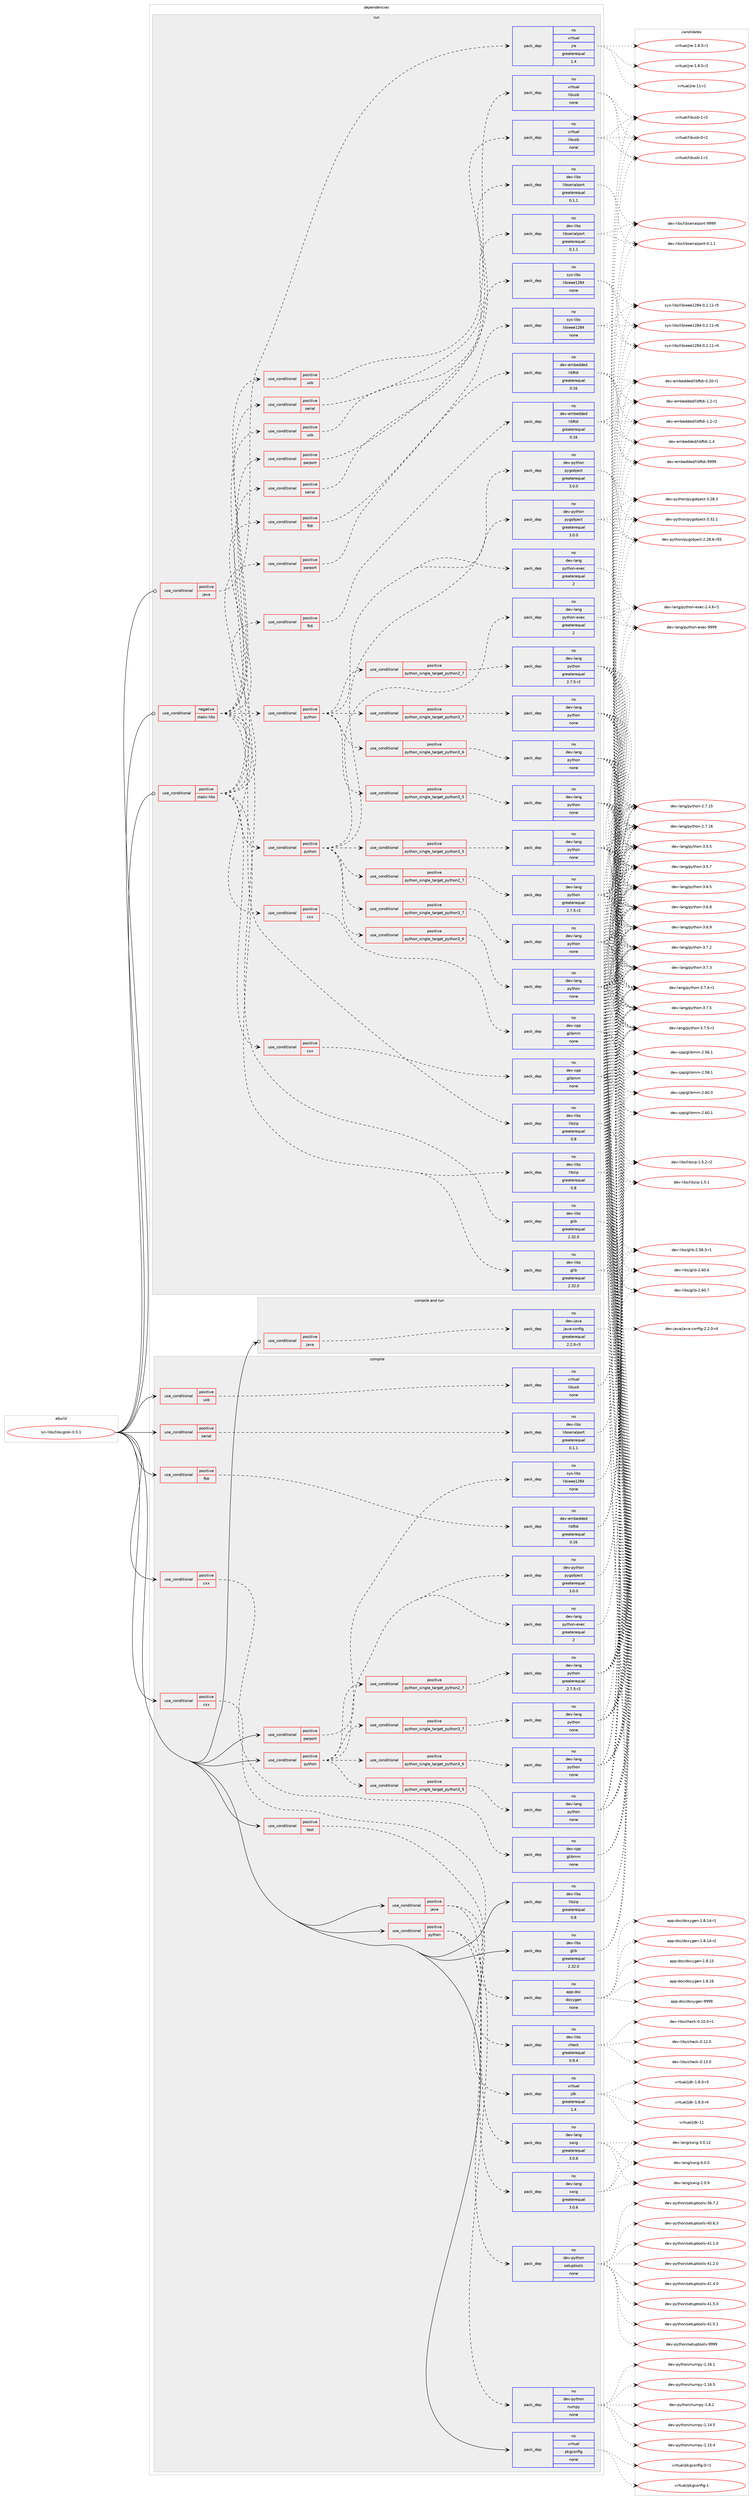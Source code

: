 digraph prolog {

# *************
# Graph options
# *************

newrank=true;
concentrate=true;
compound=true;
graph [rankdir=LR,fontname=Helvetica,fontsize=10,ranksep=1.5];#, ranksep=2.5, nodesep=0.2];
edge  [arrowhead=vee];
node  [fontname=Helvetica,fontsize=10];

# **********
# The ebuild
# **********

subgraph cluster_leftcol {
color=gray;
rank=same;
label=<<i>ebuild</i>>;
id [label="sci-libs/libsigrok-0.5.1", color=red, width=4, href="../sci-libs/libsigrok-0.5.1.svg"];
}

# ****************
# The dependencies
# ****************

subgraph cluster_midcol {
color=gray;
label=<<i>dependencies</i>>;
subgraph cluster_compile {
fillcolor="#eeeeee";
style=filled;
label=<<i>compile</i>>;
subgraph cond208287 {
dependency857947 [label=<<TABLE BORDER="0" CELLBORDER="1" CELLSPACING="0" CELLPADDING="4"><TR><TD ROWSPAN="3" CELLPADDING="10">use_conditional</TD></TR><TR><TD>positive</TD></TR><TR><TD>cxx</TD></TR></TABLE>>, shape=none, color=red];
subgraph pack634499 {
dependency857948 [label=<<TABLE BORDER="0" CELLBORDER="1" CELLSPACING="0" CELLPADDING="4" WIDTH="220"><TR><TD ROWSPAN="6" CELLPADDING="30">pack_dep</TD></TR><TR><TD WIDTH="110">no</TD></TR><TR><TD>app-doc</TD></TR><TR><TD>doxygen</TD></TR><TR><TD>none</TD></TR><TR><TD></TD></TR></TABLE>>, shape=none, color=blue];
}
dependency857947:e -> dependency857948:w [weight=20,style="dashed",arrowhead="vee"];
}
id:e -> dependency857947:w [weight=20,style="solid",arrowhead="vee"];
subgraph cond208288 {
dependency857949 [label=<<TABLE BORDER="0" CELLBORDER="1" CELLSPACING="0" CELLPADDING="4"><TR><TD ROWSPAN="3" CELLPADDING="10">use_conditional</TD></TR><TR><TD>positive</TD></TR><TR><TD>cxx</TD></TR></TABLE>>, shape=none, color=red];
subgraph pack634500 {
dependency857950 [label=<<TABLE BORDER="0" CELLBORDER="1" CELLSPACING="0" CELLPADDING="4" WIDTH="220"><TR><TD ROWSPAN="6" CELLPADDING="30">pack_dep</TD></TR><TR><TD WIDTH="110">no</TD></TR><TR><TD>dev-cpp</TD></TR><TR><TD>glibmm</TD></TR><TR><TD>none</TD></TR><TR><TD></TD></TR></TABLE>>, shape=none, color=blue];
}
dependency857949:e -> dependency857950:w [weight=20,style="dashed",arrowhead="vee"];
}
id:e -> dependency857949:w [weight=20,style="solid",arrowhead="vee"];
subgraph cond208289 {
dependency857951 [label=<<TABLE BORDER="0" CELLBORDER="1" CELLSPACING="0" CELLPADDING="4"><TR><TD ROWSPAN="3" CELLPADDING="10">use_conditional</TD></TR><TR><TD>positive</TD></TR><TR><TD>ftdi</TD></TR></TABLE>>, shape=none, color=red];
subgraph pack634501 {
dependency857952 [label=<<TABLE BORDER="0" CELLBORDER="1" CELLSPACING="0" CELLPADDING="4" WIDTH="220"><TR><TD ROWSPAN="6" CELLPADDING="30">pack_dep</TD></TR><TR><TD WIDTH="110">no</TD></TR><TR><TD>dev-embedded</TD></TR><TR><TD>libftdi</TD></TR><TR><TD>greaterequal</TD></TR><TR><TD>0.16</TD></TR></TABLE>>, shape=none, color=blue];
}
dependency857951:e -> dependency857952:w [weight=20,style="dashed",arrowhead="vee"];
}
id:e -> dependency857951:w [weight=20,style="solid",arrowhead="vee"];
subgraph cond208290 {
dependency857953 [label=<<TABLE BORDER="0" CELLBORDER="1" CELLSPACING="0" CELLPADDING="4"><TR><TD ROWSPAN="3" CELLPADDING="10">use_conditional</TD></TR><TR><TD>positive</TD></TR><TR><TD>java</TD></TR></TABLE>>, shape=none, color=red];
subgraph pack634502 {
dependency857954 [label=<<TABLE BORDER="0" CELLBORDER="1" CELLSPACING="0" CELLPADDING="4" WIDTH="220"><TR><TD ROWSPAN="6" CELLPADDING="30">pack_dep</TD></TR><TR><TD WIDTH="110">no</TD></TR><TR><TD>dev-lang</TD></TR><TR><TD>swig</TD></TR><TR><TD>greaterequal</TD></TR><TR><TD>3.0.6</TD></TR></TABLE>>, shape=none, color=blue];
}
dependency857953:e -> dependency857954:w [weight=20,style="dashed",arrowhead="vee"];
subgraph pack634503 {
dependency857955 [label=<<TABLE BORDER="0" CELLBORDER="1" CELLSPACING="0" CELLPADDING="4" WIDTH="220"><TR><TD ROWSPAN="6" CELLPADDING="30">pack_dep</TD></TR><TR><TD WIDTH="110">no</TD></TR><TR><TD>virtual</TD></TR><TR><TD>jdk</TD></TR><TR><TD>greaterequal</TD></TR><TR><TD>1.4</TD></TR></TABLE>>, shape=none, color=blue];
}
dependency857953:e -> dependency857955:w [weight=20,style="dashed",arrowhead="vee"];
}
id:e -> dependency857953:w [weight=20,style="solid",arrowhead="vee"];
subgraph cond208291 {
dependency857956 [label=<<TABLE BORDER="0" CELLBORDER="1" CELLSPACING="0" CELLPADDING="4"><TR><TD ROWSPAN="3" CELLPADDING="10">use_conditional</TD></TR><TR><TD>positive</TD></TR><TR><TD>parport</TD></TR></TABLE>>, shape=none, color=red];
subgraph pack634504 {
dependency857957 [label=<<TABLE BORDER="0" CELLBORDER="1" CELLSPACING="0" CELLPADDING="4" WIDTH="220"><TR><TD ROWSPAN="6" CELLPADDING="30">pack_dep</TD></TR><TR><TD WIDTH="110">no</TD></TR><TR><TD>sys-libs</TD></TR><TR><TD>libieee1284</TD></TR><TR><TD>none</TD></TR><TR><TD></TD></TR></TABLE>>, shape=none, color=blue];
}
dependency857956:e -> dependency857957:w [weight=20,style="dashed",arrowhead="vee"];
}
id:e -> dependency857956:w [weight=20,style="solid",arrowhead="vee"];
subgraph cond208292 {
dependency857958 [label=<<TABLE BORDER="0" CELLBORDER="1" CELLSPACING="0" CELLPADDING="4"><TR><TD ROWSPAN="3" CELLPADDING="10">use_conditional</TD></TR><TR><TD>positive</TD></TR><TR><TD>python</TD></TR></TABLE>>, shape=none, color=red];
subgraph cond208293 {
dependency857959 [label=<<TABLE BORDER="0" CELLBORDER="1" CELLSPACING="0" CELLPADDING="4"><TR><TD ROWSPAN="3" CELLPADDING="10">use_conditional</TD></TR><TR><TD>positive</TD></TR><TR><TD>python_single_target_python2_7</TD></TR></TABLE>>, shape=none, color=red];
subgraph pack634505 {
dependency857960 [label=<<TABLE BORDER="0" CELLBORDER="1" CELLSPACING="0" CELLPADDING="4" WIDTH="220"><TR><TD ROWSPAN="6" CELLPADDING="30">pack_dep</TD></TR><TR><TD WIDTH="110">no</TD></TR><TR><TD>dev-lang</TD></TR><TR><TD>python</TD></TR><TR><TD>greaterequal</TD></TR><TR><TD>2.7.5-r2</TD></TR></TABLE>>, shape=none, color=blue];
}
dependency857959:e -> dependency857960:w [weight=20,style="dashed",arrowhead="vee"];
}
dependency857958:e -> dependency857959:w [weight=20,style="dashed",arrowhead="vee"];
subgraph cond208294 {
dependency857961 [label=<<TABLE BORDER="0" CELLBORDER="1" CELLSPACING="0" CELLPADDING="4"><TR><TD ROWSPAN="3" CELLPADDING="10">use_conditional</TD></TR><TR><TD>positive</TD></TR><TR><TD>python_single_target_python3_5</TD></TR></TABLE>>, shape=none, color=red];
subgraph pack634506 {
dependency857962 [label=<<TABLE BORDER="0" CELLBORDER="1" CELLSPACING="0" CELLPADDING="4" WIDTH="220"><TR><TD ROWSPAN="6" CELLPADDING="30">pack_dep</TD></TR><TR><TD WIDTH="110">no</TD></TR><TR><TD>dev-lang</TD></TR><TR><TD>python</TD></TR><TR><TD>none</TD></TR><TR><TD></TD></TR></TABLE>>, shape=none, color=blue];
}
dependency857961:e -> dependency857962:w [weight=20,style="dashed",arrowhead="vee"];
}
dependency857958:e -> dependency857961:w [weight=20,style="dashed",arrowhead="vee"];
subgraph cond208295 {
dependency857963 [label=<<TABLE BORDER="0" CELLBORDER="1" CELLSPACING="0" CELLPADDING="4"><TR><TD ROWSPAN="3" CELLPADDING="10">use_conditional</TD></TR><TR><TD>positive</TD></TR><TR><TD>python_single_target_python3_6</TD></TR></TABLE>>, shape=none, color=red];
subgraph pack634507 {
dependency857964 [label=<<TABLE BORDER="0" CELLBORDER="1" CELLSPACING="0" CELLPADDING="4" WIDTH="220"><TR><TD ROWSPAN="6" CELLPADDING="30">pack_dep</TD></TR><TR><TD WIDTH="110">no</TD></TR><TR><TD>dev-lang</TD></TR><TR><TD>python</TD></TR><TR><TD>none</TD></TR><TR><TD></TD></TR></TABLE>>, shape=none, color=blue];
}
dependency857963:e -> dependency857964:w [weight=20,style="dashed",arrowhead="vee"];
}
dependency857958:e -> dependency857963:w [weight=20,style="dashed",arrowhead="vee"];
subgraph cond208296 {
dependency857965 [label=<<TABLE BORDER="0" CELLBORDER="1" CELLSPACING="0" CELLPADDING="4"><TR><TD ROWSPAN="3" CELLPADDING="10">use_conditional</TD></TR><TR><TD>positive</TD></TR><TR><TD>python_single_target_python3_7</TD></TR></TABLE>>, shape=none, color=red];
subgraph pack634508 {
dependency857966 [label=<<TABLE BORDER="0" CELLBORDER="1" CELLSPACING="0" CELLPADDING="4" WIDTH="220"><TR><TD ROWSPAN="6" CELLPADDING="30">pack_dep</TD></TR><TR><TD WIDTH="110">no</TD></TR><TR><TD>dev-lang</TD></TR><TR><TD>python</TD></TR><TR><TD>none</TD></TR><TR><TD></TD></TR></TABLE>>, shape=none, color=blue];
}
dependency857965:e -> dependency857966:w [weight=20,style="dashed",arrowhead="vee"];
}
dependency857958:e -> dependency857965:w [weight=20,style="dashed",arrowhead="vee"];
subgraph pack634509 {
dependency857967 [label=<<TABLE BORDER="0" CELLBORDER="1" CELLSPACING="0" CELLPADDING="4" WIDTH="220"><TR><TD ROWSPAN="6" CELLPADDING="30">pack_dep</TD></TR><TR><TD WIDTH="110">no</TD></TR><TR><TD>dev-lang</TD></TR><TR><TD>python-exec</TD></TR><TR><TD>greaterequal</TD></TR><TR><TD>2</TD></TR></TABLE>>, shape=none, color=blue];
}
dependency857958:e -> dependency857967:w [weight=20,style="dashed",arrowhead="vee"];
subgraph pack634510 {
dependency857968 [label=<<TABLE BORDER="0" CELLBORDER="1" CELLSPACING="0" CELLPADDING="4" WIDTH="220"><TR><TD ROWSPAN="6" CELLPADDING="30">pack_dep</TD></TR><TR><TD WIDTH="110">no</TD></TR><TR><TD>dev-python</TD></TR><TR><TD>pygobject</TD></TR><TR><TD>greaterequal</TD></TR><TR><TD>3.0.0</TD></TR></TABLE>>, shape=none, color=blue];
}
dependency857958:e -> dependency857968:w [weight=20,style="dashed",arrowhead="vee"];
}
id:e -> dependency857958:w [weight=20,style="solid",arrowhead="vee"];
subgraph cond208297 {
dependency857969 [label=<<TABLE BORDER="0" CELLBORDER="1" CELLSPACING="0" CELLPADDING="4"><TR><TD ROWSPAN="3" CELLPADDING="10">use_conditional</TD></TR><TR><TD>positive</TD></TR><TR><TD>python</TD></TR></TABLE>>, shape=none, color=red];
subgraph pack634511 {
dependency857970 [label=<<TABLE BORDER="0" CELLBORDER="1" CELLSPACING="0" CELLPADDING="4" WIDTH="220"><TR><TD ROWSPAN="6" CELLPADDING="30">pack_dep</TD></TR><TR><TD WIDTH="110">no</TD></TR><TR><TD>dev-python</TD></TR><TR><TD>setuptools</TD></TR><TR><TD>none</TD></TR><TR><TD></TD></TR></TABLE>>, shape=none, color=blue];
}
dependency857969:e -> dependency857970:w [weight=20,style="dashed",arrowhead="vee"];
subgraph pack634512 {
dependency857971 [label=<<TABLE BORDER="0" CELLBORDER="1" CELLSPACING="0" CELLPADDING="4" WIDTH="220"><TR><TD ROWSPAN="6" CELLPADDING="30">pack_dep</TD></TR><TR><TD WIDTH="110">no</TD></TR><TR><TD>dev-python</TD></TR><TR><TD>numpy</TD></TR><TR><TD>none</TD></TR><TR><TD></TD></TR></TABLE>>, shape=none, color=blue];
}
dependency857969:e -> dependency857971:w [weight=20,style="dashed",arrowhead="vee"];
subgraph pack634513 {
dependency857972 [label=<<TABLE BORDER="0" CELLBORDER="1" CELLSPACING="0" CELLPADDING="4" WIDTH="220"><TR><TD ROWSPAN="6" CELLPADDING="30">pack_dep</TD></TR><TR><TD WIDTH="110">no</TD></TR><TR><TD>dev-lang</TD></TR><TR><TD>swig</TD></TR><TR><TD>greaterequal</TD></TR><TR><TD>3.0.6</TD></TR></TABLE>>, shape=none, color=blue];
}
dependency857969:e -> dependency857972:w [weight=20,style="dashed",arrowhead="vee"];
}
id:e -> dependency857969:w [weight=20,style="solid",arrowhead="vee"];
subgraph cond208298 {
dependency857973 [label=<<TABLE BORDER="0" CELLBORDER="1" CELLSPACING="0" CELLPADDING="4"><TR><TD ROWSPAN="3" CELLPADDING="10">use_conditional</TD></TR><TR><TD>positive</TD></TR><TR><TD>serial</TD></TR></TABLE>>, shape=none, color=red];
subgraph pack634514 {
dependency857974 [label=<<TABLE BORDER="0" CELLBORDER="1" CELLSPACING="0" CELLPADDING="4" WIDTH="220"><TR><TD ROWSPAN="6" CELLPADDING="30">pack_dep</TD></TR><TR><TD WIDTH="110">no</TD></TR><TR><TD>dev-libs</TD></TR><TR><TD>libserialport</TD></TR><TR><TD>greaterequal</TD></TR><TR><TD>0.1.1</TD></TR></TABLE>>, shape=none, color=blue];
}
dependency857973:e -> dependency857974:w [weight=20,style="dashed",arrowhead="vee"];
}
id:e -> dependency857973:w [weight=20,style="solid",arrowhead="vee"];
subgraph cond208299 {
dependency857975 [label=<<TABLE BORDER="0" CELLBORDER="1" CELLSPACING="0" CELLPADDING="4"><TR><TD ROWSPAN="3" CELLPADDING="10">use_conditional</TD></TR><TR><TD>positive</TD></TR><TR><TD>test</TD></TR></TABLE>>, shape=none, color=red];
subgraph pack634515 {
dependency857976 [label=<<TABLE BORDER="0" CELLBORDER="1" CELLSPACING="0" CELLPADDING="4" WIDTH="220"><TR><TD ROWSPAN="6" CELLPADDING="30">pack_dep</TD></TR><TR><TD WIDTH="110">no</TD></TR><TR><TD>dev-libs</TD></TR><TR><TD>check</TD></TR><TR><TD>greaterequal</TD></TR><TR><TD>0.9.4</TD></TR></TABLE>>, shape=none, color=blue];
}
dependency857975:e -> dependency857976:w [weight=20,style="dashed",arrowhead="vee"];
}
id:e -> dependency857975:w [weight=20,style="solid",arrowhead="vee"];
subgraph cond208300 {
dependency857977 [label=<<TABLE BORDER="0" CELLBORDER="1" CELLSPACING="0" CELLPADDING="4"><TR><TD ROWSPAN="3" CELLPADDING="10">use_conditional</TD></TR><TR><TD>positive</TD></TR><TR><TD>usb</TD></TR></TABLE>>, shape=none, color=red];
subgraph pack634516 {
dependency857978 [label=<<TABLE BORDER="0" CELLBORDER="1" CELLSPACING="0" CELLPADDING="4" WIDTH="220"><TR><TD ROWSPAN="6" CELLPADDING="30">pack_dep</TD></TR><TR><TD WIDTH="110">no</TD></TR><TR><TD>virtual</TD></TR><TR><TD>libusb</TD></TR><TR><TD>none</TD></TR><TR><TD></TD></TR></TABLE>>, shape=none, color=blue];
}
dependency857977:e -> dependency857978:w [weight=20,style="dashed",arrowhead="vee"];
}
id:e -> dependency857977:w [weight=20,style="solid",arrowhead="vee"];
subgraph pack634517 {
dependency857979 [label=<<TABLE BORDER="0" CELLBORDER="1" CELLSPACING="0" CELLPADDING="4" WIDTH="220"><TR><TD ROWSPAN="6" CELLPADDING="30">pack_dep</TD></TR><TR><TD WIDTH="110">no</TD></TR><TR><TD>dev-libs</TD></TR><TR><TD>glib</TD></TR><TR><TD>greaterequal</TD></TR><TR><TD>2.32.0</TD></TR></TABLE>>, shape=none, color=blue];
}
id:e -> dependency857979:w [weight=20,style="solid",arrowhead="vee"];
subgraph pack634518 {
dependency857980 [label=<<TABLE BORDER="0" CELLBORDER="1" CELLSPACING="0" CELLPADDING="4" WIDTH="220"><TR><TD ROWSPAN="6" CELLPADDING="30">pack_dep</TD></TR><TR><TD WIDTH="110">no</TD></TR><TR><TD>dev-libs</TD></TR><TR><TD>libzip</TD></TR><TR><TD>greaterequal</TD></TR><TR><TD>0.8</TD></TR></TABLE>>, shape=none, color=blue];
}
id:e -> dependency857980:w [weight=20,style="solid",arrowhead="vee"];
subgraph pack634519 {
dependency857981 [label=<<TABLE BORDER="0" CELLBORDER="1" CELLSPACING="0" CELLPADDING="4" WIDTH="220"><TR><TD ROWSPAN="6" CELLPADDING="30">pack_dep</TD></TR><TR><TD WIDTH="110">no</TD></TR><TR><TD>virtual</TD></TR><TR><TD>pkgconfig</TD></TR><TR><TD>none</TD></TR><TR><TD></TD></TR></TABLE>>, shape=none, color=blue];
}
id:e -> dependency857981:w [weight=20,style="solid",arrowhead="vee"];
}
subgraph cluster_compileandrun {
fillcolor="#eeeeee";
style=filled;
label=<<i>compile and run</i>>;
subgraph cond208301 {
dependency857982 [label=<<TABLE BORDER="0" CELLBORDER="1" CELLSPACING="0" CELLPADDING="4"><TR><TD ROWSPAN="3" CELLPADDING="10">use_conditional</TD></TR><TR><TD>positive</TD></TR><TR><TD>java</TD></TR></TABLE>>, shape=none, color=red];
subgraph pack634520 {
dependency857983 [label=<<TABLE BORDER="0" CELLBORDER="1" CELLSPACING="0" CELLPADDING="4" WIDTH="220"><TR><TD ROWSPAN="6" CELLPADDING="30">pack_dep</TD></TR><TR><TD WIDTH="110">no</TD></TR><TR><TD>dev-java</TD></TR><TR><TD>java-config</TD></TR><TR><TD>greaterequal</TD></TR><TR><TD>2.2.0-r3</TD></TR></TABLE>>, shape=none, color=blue];
}
dependency857982:e -> dependency857983:w [weight=20,style="dashed",arrowhead="vee"];
}
id:e -> dependency857982:w [weight=20,style="solid",arrowhead="odotvee"];
}
subgraph cluster_run {
fillcolor="#eeeeee";
style=filled;
label=<<i>run</i>>;
subgraph cond208302 {
dependency857984 [label=<<TABLE BORDER="0" CELLBORDER="1" CELLSPACING="0" CELLPADDING="4"><TR><TD ROWSPAN="3" CELLPADDING="10">use_conditional</TD></TR><TR><TD>negative</TD></TR><TR><TD>static-libs</TD></TR></TABLE>>, shape=none, color=red];
subgraph pack634521 {
dependency857985 [label=<<TABLE BORDER="0" CELLBORDER="1" CELLSPACING="0" CELLPADDING="4" WIDTH="220"><TR><TD ROWSPAN="6" CELLPADDING="30">pack_dep</TD></TR><TR><TD WIDTH="110">no</TD></TR><TR><TD>dev-libs</TD></TR><TR><TD>glib</TD></TR><TR><TD>greaterequal</TD></TR><TR><TD>2.32.0</TD></TR></TABLE>>, shape=none, color=blue];
}
dependency857984:e -> dependency857985:w [weight=20,style="dashed",arrowhead="vee"];
subgraph pack634522 {
dependency857986 [label=<<TABLE BORDER="0" CELLBORDER="1" CELLSPACING="0" CELLPADDING="4" WIDTH="220"><TR><TD ROWSPAN="6" CELLPADDING="30">pack_dep</TD></TR><TR><TD WIDTH="110">no</TD></TR><TR><TD>dev-libs</TD></TR><TR><TD>libzip</TD></TR><TR><TD>greaterequal</TD></TR><TR><TD>0.8</TD></TR></TABLE>>, shape=none, color=blue];
}
dependency857984:e -> dependency857986:w [weight=20,style="dashed",arrowhead="vee"];
subgraph cond208303 {
dependency857987 [label=<<TABLE BORDER="0" CELLBORDER="1" CELLSPACING="0" CELLPADDING="4"><TR><TD ROWSPAN="3" CELLPADDING="10">use_conditional</TD></TR><TR><TD>positive</TD></TR><TR><TD>cxx</TD></TR></TABLE>>, shape=none, color=red];
subgraph pack634523 {
dependency857988 [label=<<TABLE BORDER="0" CELLBORDER="1" CELLSPACING="0" CELLPADDING="4" WIDTH="220"><TR><TD ROWSPAN="6" CELLPADDING="30">pack_dep</TD></TR><TR><TD WIDTH="110">no</TD></TR><TR><TD>dev-cpp</TD></TR><TR><TD>glibmm</TD></TR><TR><TD>none</TD></TR><TR><TD></TD></TR></TABLE>>, shape=none, color=blue];
}
dependency857987:e -> dependency857988:w [weight=20,style="dashed",arrowhead="vee"];
}
dependency857984:e -> dependency857987:w [weight=20,style="dashed",arrowhead="vee"];
subgraph cond208304 {
dependency857989 [label=<<TABLE BORDER="0" CELLBORDER="1" CELLSPACING="0" CELLPADDING="4"><TR><TD ROWSPAN="3" CELLPADDING="10">use_conditional</TD></TR><TR><TD>positive</TD></TR><TR><TD>python</TD></TR></TABLE>>, shape=none, color=red];
subgraph cond208305 {
dependency857990 [label=<<TABLE BORDER="0" CELLBORDER="1" CELLSPACING="0" CELLPADDING="4"><TR><TD ROWSPAN="3" CELLPADDING="10">use_conditional</TD></TR><TR><TD>positive</TD></TR><TR><TD>python_single_target_python2_7</TD></TR></TABLE>>, shape=none, color=red];
subgraph pack634524 {
dependency857991 [label=<<TABLE BORDER="0" CELLBORDER="1" CELLSPACING="0" CELLPADDING="4" WIDTH="220"><TR><TD ROWSPAN="6" CELLPADDING="30">pack_dep</TD></TR><TR><TD WIDTH="110">no</TD></TR><TR><TD>dev-lang</TD></TR><TR><TD>python</TD></TR><TR><TD>greaterequal</TD></TR><TR><TD>2.7.5-r2</TD></TR></TABLE>>, shape=none, color=blue];
}
dependency857990:e -> dependency857991:w [weight=20,style="dashed",arrowhead="vee"];
}
dependency857989:e -> dependency857990:w [weight=20,style="dashed",arrowhead="vee"];
subgraph cond208306 {
dependency857992 [label=<<TABLE BORDER="0" CELLBORDER="1" CELLSPACING="0" CELLPADDING="4"><TR><TD ROWSPAN="3" CELLPADDING="10">use_conditional</TD></TR><TR><TD>positive</TD></TR><TR><TD>python_single_target_python3_5</TD></TR></TABLE>>, shape=none, color=red];
subgraph pack634525 {
dependency857993 [label=<<TABLE BORDER="0" CELLBORDER="1" CELLSPACING="0" CELLPADDING="4" WIDTH="220"><TR><TD ROWSPAN="6" CELLPADDING="30">pack_dep</TD></TR><TR><TD WIDTH="110">no</TD></TR><TR><TD>dev-lang</TD></TR><TR><TD>python</TD></TR><TR><TD>none</TD></TR><TR><TD></TD></TR></TABLE>>, shape=none, color=blue];
}
dependency857992:e -> dependency857993:w [weight=20,style="dashed",arrowhead="vee"];
}
dependency857989:e -> dependency857992:w [weight=20,style="dashed",arrowhead="vee"];
subgraph cond208307 {
dependency857994 [label=<<TABLE BORDER="0" CELLBORDER="1" CELLSPACING="0" CELLPADDING="4"><TR><TD ROWSPAN="3" CELLPADDING="10">use_conditional</TD></TR><TR><TD>positive</TD></TR><TR><TD>python_single_target_python3_6</TD></TR></TABLE>>, shape=none, color=red];
subgraph pack634526 {
dependency857995 [label=<<TABLE BORDER="0" CELLBORDER="1" CELLSPACING="0" CELLPADDING="4" WIDTH="220"><TR><TD ROWSPAN="6" CELLPADDING="30">pack_dep</TD></TR><TR><TD WIDTH="110">no</TD></TR><TR><TD>dev-lang</TD></TR><TR><TD>python</TD></TR><TR><TD>none</TD></TR><TR><TD></TD></TR></TABLE>>, shape=none, color=blue];
}
dependency857994:e -> dependency857995:w [weight=20,style="dashed",arrowhead="vee"];
}
dependency857989:e -> dependency857994:w [weight=20,style="dashed",arrowhead="vee"];
subgraph cond208308 {
dependency857996 [label=<<TABLE BORDER="0" CELLBORDER="1" CELLSPACING="0" CELLPADDING="4"><TR><TD ROWSPAN="3" CELLPADDING="10">use_conditional</TD></TR><TR><TD>positive</TD></TR><TR><TD>python_single_target_python3_7</TD></TR></TABLE>>, shape=none, color=red];
subgraph pack634527 {
dependency857997 [label=<<TABLE BORDER="0" CELLBORDER="1" CELLSPACING="0" CELLPADDING="4" WIDTH="220"><TR><TD ROWSPAN="6" CELLPADDING="30">pack_dep</TD></TR><TR><TD WIDTH="110">no</TD></TR><TR><TD>dev-lang</TD></TR><TR><TD>python</TD></TR><TR><TD>none</TD></TR><TR><TD></TD></TR></TABLE>>, shape=none, color=blue];
}
dependency857996:e -> dependency857997:w [weight=20,style="dashed",arrowhead="vee"];
}
dependency857989:e -> dependency857996:w [weight=20,style="dashed",arrowhead="vee"];
subgraph pack634528 {
dependency857998 [label=<<TABLE BORDER="0" CELLBORDER="1" CELLSPACING="0" CELLPADDING="4" WIDTH="220"><TR><TD ROWSPAN="6" CELLPADDING="30">pack_dep</TD></TR><TR><TD WIDTH="110">no</TD></TR><TR><TD>dev-lang</TD></TR><TR><TD>python-exec</TD></TR><TR><TD>greaterequal</TD></TR><TR><TD>2</TD></TR></TABLE>>, shape=none, color=blue];
}
dependency857989:e -> dependency857998:w [weight=20,style="dashed",arrowhead="vee"];
subgraph pack634529 {
dependency857999 [label=<<TABLE BORDER="0" CELLBORDER="1" CELLSPACING="0" CELLPADDING="4" WIDTH="220"><TR><TD ROWSPAN="6" CELLPADDING="30">pack_dep</TD></TR><TR><TD WIDTH="110">no</TD></TR><TR><TD>dev-python</TD></TR><TR><TD>pygobject</TD></TR><TR><TD>greaterequal</TD></TR><TR><TD>3.0.0</TD></TR></TABLE>>, shape=none, color=blue];
}
dependency857989:e -> dependency857999:w [weight=20,style="dashed",arrowhead="vee"];
}
dependency857984:e -> dependency857989:w [weight=20,style="dashed",arrowhead="vee"];
subgraph cond208309 {
dependency858000 [label=<<TABLE BORDER="0" CELLBORDER="1" CELLSPACING="0" CELLPADDING="4"><TR><TD ROWSPAN="3" CELLPADDING="10">use_conditional</TD></TR><TR><TD>positive</TD></TR><TR><TD>ftdi</TD></TR></TABLE>>, shape=none, color=red];
subgraph pack634530 {
dependency858001 [label=<<TABLE BORDER="0" CELLBORDER="1" CELLSPACING="0" CELLPADDING="4" WIDTH="220"><TR><TD ROWSPAN="6" CELLPADDING="30">pack_dep</TD></TR><TR><TD WIDTH="110">no</TD></TR><TR><TD>dev-embedded</TD></TR><TR><TD>libftdi</TD></TR><TR><TD>greaterequal</TD></TR><TR><TD>0.16</TD></TR></TABLE>>, shape=none, color=blue];
}
dependency858000:e -> dependency858001:w [weight=20,style="dashed",arrowhead="vee"];
}
dependency857984:e -> dependency858000:w [weight=20,style="dashed",arrowhead="vee"];
subgraph cond208310 {
dependency858002 [label=<<TABLE BORDER="0" CELLBORDER="1" CELLSPACING="0" CELLPADDING="4"><TR><TD ROWSPAN="3" CELLPADDING="10">use_conditional</TD></TR><TR><TD>positive</TD></TR><TR><TD>parport</TD></TR></TABLE>>, shape=none, color=red];
subgraph pack634531 {
dependency858003 [label=<<TABLE BORDER="0" CELLBORDER="1" CELLSPACING="0" CELLPADDING="4" WIDTH="220"><TR><TD ROWSPAN="6" CELLPADDING="30">pack_dep</TD></TR><TR><TD WIDTH="110">no</TD></TR><TR><TD>sys-libs</TD></TR><TR><TD>libieee1284</TD></TR><TR><TD>none</TD></TR><TR><TD></TD></TR></TABLE>>, shape=none, color=blue];
}
dependency858002:e -> dependency858003:w [weight=20,style="dashed",arrowhead="vee"];
}
dependency857984:e -> dependency858002:w [weight=20,style="dashed",arrowhead="vee"];
subgraph cond208311 {
dependency858004 [label=<<TABLE BORDER="0" CELLBORDER="1" CELLSPACING="0" CELLPADDING="4"><TR><TD ROWSPAN="3" CELLPADDING="10">use_conditional</TD></TR><TR><TD>positive</TD></TR><TR><TD>serial</TD></TR></TABLE>>, shape=none, color=red];
subgraph pack634532 {
dependency858005 [label=<<TABLE BORDER="0" CELLBORDER="1" CELLSPACING="0" CELLPADDING="4" WIDTH="220"><TR><TD ROWSPAN="6" CELLPADDING="30">pack_dep</TD></TR><TR><TD WIDTH="110">no</TD></TR><TR><TD>dev-libs</TD></TR><TR><TD>libserialport</TD></TR><TR><TD>greaterequal</TD></TR><TR><TD>0.1.1</TD></TR></TABLE>>, shape=none, color=blue];
}
dependency858004:e -> dependency858005:w [weight=20,style="dashed",arrowhead="vee"];
}
dependency857984:e -> dependency858004:w [weight=20,style="dashed",arrowhead="vee"];
subgraph cond208312 {
dependency858006 [label=<<TABLE BORDER="0" CELLBORDER="1" CELLSPACING="0" CELLPADDING="4"><TR><TD ROWSPAN="3" CELLPADDING="10">use_conditional</TD></TR><TR><TD>positive</TD></TR><TR><TD>usb</TD></TR></TABLE>>, shape=none, color=red];
subgraph pack634533 {
dependency858007 [label=<<TABLE BORDER="0" CELLBORDER="1" CELLSPACING="0" CELLPADDING="4" WIDTH="220"><TR><TD ROWSPAN="6" CELLPADDING="30">pack_dep</TD></TR><TR><TD WIDTH="110">no</TD></TR><TR><TD>virtual</TD></TR><TR><TD>libusb</TD></TR><TR><TD>none</TD></TR><TR><TD></TD></TR></TABLE>>, shape=none, color=blue];
}
dependency858006:e -> dependency858007:w [weight=20,style="dashed",arrowhead="vee"];
}
dependency857984:e -> dependency858006:w [weight=20,style="dashed",arrowhead="vee"];
}
id:e -> dependency857984:w [weight=20,style="solid",arrowhead="odot"];
subgraph cond208313 {
dependency858008 [label=<<TABLE BORDER="0" CELLBORDER="1" CELLSPACING="0" CELLPADDING="4"><TR><TD ROWSPAN="3" CELLPADDING="10">use_conditional</TD></TR><TR><TD>positive</TD></TR><TR><TD>java</TD></TR></TABLE>>, shape=none, color=red];
subgraph pack634534 {
dependency858009 [label=<<TABLE BORDER="0" CELLBORDER="1" CELLSPACING="0" CELLPADDING="4" WIDTH="220"><TR><TD ROWSPAN="6" CELLPADDING="30">pack_dep</TD></TR><TR><TD WIDTH="110">no</TD></TR><TR><TD>virtual</TD></TR><TR><TD>jre</TD></TR><TR><TD>greaterequal</TD></TR><TR><TD>1.4</TD></TR></TABLE>>, shape=none, color=blue];
}
dependency858008:e -> dependency858009:w [weight=20,style="dashed",arrowhead="vee"];
}
id:e -> dependency858008:w [weight=20,style="solid",arrowhead="odot"];
subgraph cond208314 {
dependency858010 [label=<<TABLE BORDER="0" CELLBORDER="1" CELLSPACING="0" CELLPADDING="4"><TR><TD ROWSPAN="3" CELLPADDING="10">use_conditional</TD></TR><TR><TD>positive</TD></TR><TR><TD>static-libs</TD></TR></TABLE>>, shape=none, color=red];
subgraph pack634535 {
dependency858011 [label=<<TABLE BORDER="0" CELLBORDER="1" CELLSPACING="0" CELLPADDING="4" WIDTH="220"><TR><TD ROWSPAN="6" CELLPADDING="30">pack_dep</TD></TR><TR><TD WIDTH="110">no</TD></TR><TR><TD>dev-libs</TD></TR><TR><TD>glib</TD></TR><TR><TD>greaterequal</TD></TR><TR><TD>2.32.0</TD></TR></TABLE>>, shape=none, color=blue];
}
dependency858010:e -> dependency858011:w [weight=20,style="dashed",arrowhead="vee"];
subgraph pack634536 {
dependency858012 [label=<<TABLE BORDER="0" CELLBORDER="1" CELLSPACING="0" CELLPADDING="4" WIDTH="220"><TR><TD ROWSPAN="6" CELLPADDING="30">pack_dep</TD></TR><TR><TD WIDTH="110">no</TD></TR><TR><TD>dev-libs</TD></TR><TR><TD>libzip</TD></TR><TR><TD>greaterequal</TD></TR><TR><TD>0.8</TD></TR></TABLE>>, shape=none, color=blue];
}
dependency858010:e -> dependency858012:w [weight=20,style="dashed",arrowhead="vee"];
subgraph cond208315 {
dependency858013 [label=<<TABLE BORDER="0" CELLBORDER="1" CELLSPACING="0" CELLPADDING="4"><TR><TD ROWSPAN="3" CELLPADDING="10">use_conditional</TD></TR><TR><TD>positive</TD></TR><TR><TD>cxx</TD></TR></TABLE>>, shape=none, color=red];
subgraph pack634537 {
dependency858014 [label=<<TABLE BORDER="0" CELLBORDER="1" CELLSPACING="0" CELLPADDING="4" WIDTH="220"><TR><TD ROWSPAN="6" CELLPADDING="30">pack_dep</TD></TR><TR><TD WIDTH="110">no</TD></TR><TR><TD>dev-cpp</TD></TR><TR><TD>glibmm</TD></TR><TR><TD>none</TD></TR><TR><TD></TD></TR></TABLE>>, shape=none, color=blue];
}
dependency858013:e -> dependency858014:w [weight=20,style="dashed",arrowhead="vee"];
}
dependency858010:e -> dependency858013:w [weight=20,style="dashed",arrowhead="vee"];
subgraph cond208316 {
dependency858015 [label=<<TABLE BORDER="0" CELLBORDER="1" CELLSPACING="0" CELLPADDING="4"><TR><TD ROWSPAN="3" CELLPADDING="10">use_conditional</TD></TR><TR><TD>positive</TD></TR><TR><TD>python</TD></TR></TABLE>>, shape=none, color=red];
subgraph cond208317 {
dependency858016 [label=<<TABLE BORDER="0" CELLBORDER="1" CELLSPACING="0" CELLPADDING="4"><TR><TD ROWSPAN="3" CELLPADDING="10">use_conditional</TD></TR><TR><TD>positive</TD></TR><TR><TD>python_single_target_python2_7</TD></TR></TABLE>>, shape=none, color=red];
subgraph pack634538 {
dependency858017 [label=<<TABLE BORDER="0" CELLBORDER="1" CELLSPACING="0" CELLPADDING="4" WIDTH="220"><TR><TD ROWSPAN="6" CELLPADDING="30">pack_dep</TD></TR><TR><TD WIDTH="110">no</TD></TR><TR><TD>dev-lang</TD></TR><TR><TD>python</TD></TR><TR><TD>greaterequal</TD></TR><TR><TD>2.7.5-r2</TD></TR></TABLE>>, shape=none, color=blue];
}
dependency858016:e -> dependency858017:w [weight=20,style="dashed",arrowhead="vee"];
}
dependency858015:e -> dependency858016:w [weight=20,style="dashed",arrowhead="vee"];
subgraph cond208318 {
dependency858018 [label=<<TABLE BORDER="0" CELLBORDER="1" CELLSPACING="0" CELLPADDING="4"><TR><TD ROWSPAN="3" CELLPADDING="10">use_conditional</TD></TR><TR><TD>positive</TD></TR><TR><TD>python_single_target_python3_5</TD></TR></TABLE>>, shape=none, color=red];
subgraph pack634539 {
dependency858019 [label=<<TABLE BORDER="0" CELLBORDER="1" CELLSPACING="0" CELLPADDING="4" WIDTH="220"><TR><TD ROWSPAN="6" CELLPADDING="30">pack_dep</TD></TR><TR><TD WIDTH="110">no</TD></TR><TR><TD>dev-lang</TD></TR><TR><TD>python</TD></TR><TR><TD>none</TD></TR><TR><TD></TD></TR></TABLE>>, shape=none, color=blue];
}
dependency858018:e -> dependency858019:w [weight=20,style="dashed",arrowhead="vee"];
}
dependency858015:e -> dependency858018:w [weight=20,style="dashed",arrowhead="vee"];
subgraph cond208319 {
dependency858020 [label=<<TABLE BORDER="0" CELLBORDER="1" CELLSPACING="0" CELLPADDING="4"><TR><TD ROWSPAN="3" CELLPADDING="10">use_conditional</TD></TR><TR><TD>positive</TD></TR><TR><TD>python_single_target_python3_6</TD></TR></TABLE>>, shape=none, color=red];
subgraph pack634540 {
dependency858021 [label=<<TABLE BORDER="0" CELLBORDER="1" CELLSPACING="0" CELLPADDING="4" WIDTH="220"><TR><TD ROWSPAN="6" CELLPADDING="30">pack_dep</TD></TR><TR><TD WIDTH="110">no</TD></TR><TR><TD>dev-lang</TD></TR><TR><TD>python</TD></TR><TR><TD>none</TD></TR><TR><TD></TD></TR></TABLE>>, shape=none, color=blue];
}
dependency858020:e -> dependency858021:w [weight=20,style="dashed",arrowhead="vee"];
}
dependency858015:e -> dependency858020:w [weight=20,style="dashed",arrowhead="vee"];
subgraph cond208320 {
dependency858022 [label=<<TABLE BORDER="0" CELLBORDER="1" CELLSPACING="0" CELLPADDING="4"><TR><TD ROWSPAN="3" CELLPADDING="10">use_conditional</TD></TR><TR><TD>positive</TD></TR><TR><TD>python_single_target_python3_7</TD></TR></TABLE>>, shape=none, color=red];
subgraph pack634541 {
dependency858023 [label=<<TABLE BORDER="0" CELLBORDER="1" CELLSPACING="0" CELLPADDING="4" WIDTH="220"><TR><TD ROWSPAN="6" CELLPADDING="30">pack_dep</TD></TR><TR><TD WIDTH="110">no</TD></TR><TR><TD>dev-lang</TD></TR><TR><TD>python</TD></TR><TR><TD>none</TD></TR><TR><TD></TD></TR></TABLE>>, shape=none, color=blue];
}
dependency858022:e -> dependency858023:w [weight=20,style="dashed",arrowhead="vee"];
}
dependency858015:e -> dependency858022:w [weight=20,style="dashed",arrowhead="vee"];
subgraph pack634542 {
dependency858024 [label=<<TABLE BORDER="0" CELLBORDER="1" CELLSPACING="0" CELLPADDING="4" WIDTH="220"><TR><TD ROWSPAN="6" CELLPADDING="30">pack_dep</TD></TR><TR><TD WIDTH="110">no</TD></TR><TR><TD>dev-lang</TD></TR><TR><TD>python-exec</TD></TR><TR><TD>greaterequal</TD></TR><TR><TD>2</TD></TR></TABLE>>, shape=none, color=blue];
}
dependency858015:e -> dependency858024:w [weight=20,style="dashed",arrowhead="vee"];
subgraph pack634543 {
dependency858025 [label=<<TABLE BORDER="0" CELLBORDER="1" CELLSPACING="0" CELLPADDING="4" WIDTH="220"><TR><TD ROWSPAN="6" CELLPADDING="30">pack_dep</TD></TR><TR><TD WIDTH="110">no</TD></TR><TR><TD>dev-python</TD></TR><TR><TD>pygobject</TD></TR><TR><TD>greaterequal</TD></TR><TR><TD>3.0.0</TD></TR></TABLE>>, shape=none, color=blue];
}
dependency858015:e -> dependency858025:w [weight=20,style="dashed",arrowhead="vee"];
}
dependency858010:e -> dependency858015:w [weight=20,style="dashed",arrowhead="vee"];
subgraph cond208321 {
dependency858026 [label=<<TABLE BORDER="0" CELLBORDER="1" CELLSPACING="0" CELLPADDING="4"><TR><TD ROWSPAN="3" CELLPADDING="10">use_conditional</TD></TR><TR><TD>positive</TD></TR><TR><TD>ftdi</TD></TR></TABLE>>, shape=none, color=red];
subgraph pack634544 {
dependency858027 [label=<<TABLE BORDER="0" CELLBORDER="1" CELLSPACING="0" CELLPADDING="4" WIDTH="220"><TR><TD ROWSPAN="6" CELLPADDING="30">pack_dep</TD></TR><TR><TD WIDTH="110">no</TD></TR><TR><TD>dev-embedded</TD></TR><TR><TD>libftdi</TD></TR><TR><TD>greaterequal</TD></TR><TR><TD>0.16</TD></TR></TABLE>>, shape=none, color=blue];
}
dependency858026:e -> dependency858027:w [weight=20,style="dashed",arrowhead="vee"];
}
dependency858010:e -> dependency858026:w [weight=20,style="dashed",arrowhead="vee"];
subgraph cond208322 {
dependency858028 [label=<<TABLE BORDER="0" CELLBORDER="1" CELLSPACING="0" CELLPADDING="4"><TR><TD ROWSPAN="3" CELLPADDING="10">use_conditional</TD></TR><TR><TD>positive</TD></TR><TR><TD>parport</TD></TR></TABLE>>, shape=none, color=red];
subgraph pack634545 {
dependency858029 [label=<<TABLE BORDER="0" CELLBORDER="1" CELLSPACING="0" CELLPADDING="4" WIDTH="220"><TR><TD ROWSPAN="6" CELLPADDING="30">pack_dep</TD></TR><TR><TD WIDTH="110">no</TD></TR><TR><TD>sys-libs</TD></TR><TR><TD>libieee1284</TD></TR><TR><TD>none</TD></TR><TR><TD></TD></TR></TABLE>>, shape=none, color=blue];
}
dependency858028:e -> dependency858029:w [weight=20,style="dashed",arrowhead="vee"];
}
dependency858010:e -> dependency858028:w [weight=20,style="dashed",arrowhead="vee"];
subgraph cond208323 {
dependency858030 [label=<<TABLE BORDER="0" CELLBORDER="1" CELLSPACING="0" CELLPADDING="4"><TR><TD ROWSPAN="3" CELLPADDING="10">use_conditional</TD></TR><TR><TD>positive</TD></TR><TR><TD>serial</TD></TR></TABLE>>, shape=none, color=red];
subgraph pack634546 {
dependency858031 [label=<<TABLE BORDER="0" CELLBORDER="1" CELLSPACING="0" CELLPADDING="4" WIDTH="220"><TR><TD ROWSPAN="6" CELLPADDING="30">pack_dep</TD></TR><TR><TD WIDTH="110">no</TD></TR><TR><TD>dev-libs</TD></TR><TR><TD>libserialport</TD></TR><TR><TD>greaterequal</TD></TR><TR><TD>0.1.1</TD></TR></TABLE>>, shape=none, color=blue];
}
dependency858030:e -> dependency858031:w [weight=20,style="dashed",arrowhead="vee"];
}
dependency858010:e -> dependency858030:w [weight=20,style="dashed",arrowhead="vee"];
subgraph cond208324 {
dependency858032 [label=<<TABLE BORDER="0" CELLBORDER="1" CELLSPACING="0" CELLPADDING="4"><TR><TD ROWSPAN="3" CELLPADDING="10">use_conditional</TD></TR><TR><TD>positive</TD></TR><TR><TD>usb</TD></TR></TABLE>>, shape=none, color=red];
subgraph pack634547 {
dependency858033 [label=<<TABLE BORDER="0" CELLBORDER="1" CELLSPACING="0" CELLPADDING="4" WIDTH="220"><TR><TD ROWSPAN="6" CELLPADDING="30">pack_dep</TD></TR><TR><TD WIDTH="110">no</TD></TR><TR><TD>virtual</TD></TR><TR><TD>libusb</TD></TR><TR><TD>none</TD></TR><TR><TD></TD></TR></TABLE>>, shape=none, color=blue];
}
dependency858032:e -> dependency858033:w [weight=20,style="dashed",arrowhead="vee"];
}
dependency858010:e -> dependency858032:w [weight=20,style="dashed",arrowhead="vee"];
}
id:e -> dependency858010:w [weight=20,style="solid",arrowhead="odot"];
}
}

# **************
# The candidates
# **************

subgraph cluster_choices {
rank=same;
color=gray;
label=<<i>candidates</i>>;

subgraph choice634499 {
color=black;
nodesep=1;
choice97112112451001119947100111120121103101110454946564649524511449 [label="app-doc/doxygen-1.8.14-r1", color=red, width=4,href="../app-doc/doxygen-1.8.14-r1.svg"];
choice97112112451001119947100111120121103101110454946564649524511450 [label="app-doc/doxygen-1.8.14-r2", color=red, width=4,href="../app-doc/doxygen-1.8.14-r2.svg"];
choice9711211245100111994710011112012110310111045494656464953 [label="app-doc/doxygen-1.8.15", color=red, width=4,href="../app-doc/doxygen-1.8.15.svg"];
choice9711211245100111994710011112012110310111045494656464954 [label="app-doc/doxygen-1.8.16", color=red, width=4,href="../app-doc/doxygen-1.8.16.svg"];
choice971121124510011199471001111201211031011104557575757 [label="app-doc/doxygen-9999", color=red, width=4,href="../app-doc/doxygen-9999.svg"];
dependency857948:e -> choice97112112451001119947100111120121103101110454946564649524511449:w [style=dotted,weight="100"];
dependency857948:e -> choice97112112451001119947100111120121103101110454946564649524511450:w [style=dotted,weight="100"];
dependency857948:e -> choice9711211245100111994710011112012110310111045494656464953:w [style=dotted,weight="100"];
dependency857948:e -> choice9711211245100111994710011112012110310111045494656464954:w [style=dotted,weight="100"];
dependency857948:e -> choice971121124510011199471001111201211031011104557575757:w [style=dotted,weight="100"];
}
subgraph choice634500 {
color=black;
nodesep=1;
choice1001011184599112112471031081059810910945504653544649 [label="dev-cpp/glibmm-2.56.1", color=red, width=4,href="../dev-cpp/glibmm-2.56.1.svg"];
choice1001011184599112112471031081059810910945504653564649 [label="dev-cpp/glibmm-2.58.1", color=red, width=4,href="../dev-cpp/glibmm-2.58.1.svg"];
choice1001011184599112112471031081059810910945504654484648 [label="dev-cpp/glibmm-2.60.0", color=red, width=4,href="../dev-cpp/glibmm-2.60.0.svg"];
choice1001011184599112112471031081059810910945504654484649 [label="dev-cpp/glibmm-2.60.1", color=red, width=4,href="../dev-cpp/glibmm-2.60.1.svg"];
dependency857950:e -> choice1001011184599112112471031081059810910945504653544649:w [style=dotted,weight="100"];
dependency857950:e -> choice1001011184599112112471031081059810910945504653564649:w [style=dotted,weight="100"];
dependency857950:e -> choice1001011184599112112471031081059810910945504654484648:w [style=dotted,weight="100"];
dependency857950:e -> choice1001011184599112112471031081059810910945504654484649:w [style=dotted,weight="100"];
}
subgraph choice634501 {
color=black;
nodesep=1;
choice1001011184510110998101100100101100471081059810211610010545484650484511449 [label="dev-embedded/libftdi-0.20-r1", color=red, width=4,href="../dev-embedded/libftdi-0.20-r1.svg"];
choice10010111845101109981011001001011004710810598102116100105454946504511449 [label="dev-embedded/libftdi-1.2-r1", color=red, width=4,href="../dev-embedded/libftdi-1.2-r1.svg"];
choice10010111845101109981011001001011004710810598102116100105454946504511450 [label="dev-embedded/libftdi-1.2-r2", color=red, width=4,href="../dev-embedded/libftdi-1.2-r2.svg"];
choice1001011184510110998101100100101100471081059810211610010545494652 [label="dev-embedded/libftdi-1.4", color=red, width=4,href="../dev-embedded/libftdi-1.4.svg"];
choice100101118451011099810110010010110047108105981021161001054557575757 [label="dev-embedded/libftdi-9999", color=red, width=4,href="../dev-embedded/libftdi-9999.svg"];
dependency857952:e -> choice1001011184510110998101100100101100471081059810211610010545484650484511449:w [style=dotted,weight="100"];
dependency857952:e -> choice10010111845101109981011001001011004710810598102116100105454946504511449:w [style=dotted,weight="100"];
dependency857952:e -> choice10010111845101109981011001001011004710810598102116100105454946504511450:w [style=dotted,weight="100"];
dependency857952:e -> choice1001011184510110998101100100101100471081059810211610010545494652:w [style=dotted,weight="100"];
dependency857952:e -> choice100101118451011099810110010010110047108105981021161001054557575757:w [style=dotted,weight="100"];
}
subgraph choice634502 {
color=black;
nodesep=1;
choice100101118451089711010347115119105103455046484657 [label="dev-lang/swig-2.0.9", color=red, width=4,href="../dev-lang/swig-2.0.9.svg"];
choice10010111845108971101034711511910510345514648464950 [label="dev-lang/swig-3.0.12", color=red, width=4,href="../dev-lang/swig-3.0.12.svg"];
choice100101118451089711010347115119105103455246484648 [label="dev-lang/swig-4.0.0", color=red, width=4,href="../dev-lang/swig-4.0.0.svg"];
dependency857954:e -> choice100101118451089711010347115119105103455046484657:w [style=dotted,weight="100"];
dependency857954:e -> choice10010111845108971101034711511910510345514648464950:w [style=dotted,weight="100"];
dependency857954:e -> choice100101118451089711010347115119105103455246484648:w [style=dotted,weight="100"];
}
subgraph choice634503 {
color=black;
nodesep=1;
choice11810511411611797108471061001074549465646484511451 [label="virtual/jdk-1.8.0-r3", color=red, width=4,href="../virtual/jdk-1.8.0-r3.svg"];
choice11810511411611797108471061001074549465646484511452 [label="virtual/jdk-1.8.0-r4", color=red, width=4,href="../virtual/jdk-1.8.0-r4.svg"];
choice1181051141161179710847106100107454949 [label="virtual/jdk-11", color=red, width=4,href="../virtual/jdk-11.svg"];
dependency857955:e -> choice11810511411611797108471061001074549465646484511451:w [style=dotted,weight="100"];
dependency857955:e -> choice11810511411611797108471061001074549465646484511452:w [style=dotted,weight="100"];
dependency857955:e -> choice1181051141161179710847106100107454949:w [style=dotted,weight="100"];
}
subgraph choice634504 {
color=black;
nodesep=1;
choice1151211154510810598115471081059810510110110149505652454846504649494511452 [label="sys-libs/libieee1284-0.2.11-r4", color=red, width=4,href="../sys-libs/libieee1284-0.2.11-r4.svg"];
choice1151211154510810598115471081059810510110110149505652454846504649494511453 [label="sys-libs/libieee1284-0.2.11-r5", color=red, width=4,href="../sys-libs/libieee1284-0.2.11-r5.svg"];
choice1151211154510810598115471081059810510110110149505652454846504649494511454 [label="sys-libs/libieee1284-0.2.11-r6", color=red, width=4,href="../sys-libs/libieee1284-0.2.11-r6.svg"];
dependency857957:e -> choice1151211154510810598115471081059810510110110149505652454846504649494511452:w [style=dotted,weight="100"];
dependency857957:e -> choice1151211154510810598115471081059810510110110149505652454846504649494511453:w [style=dotted,weight="100"];
dependency857957:e -> choice1151211154510810598115471081059810510110110149505652454846504649494511454:w [style=dotted,weight="100"];
}
subgraph choice634505 {
color=black;
nodesep=1;
choice10010111845108971101034711212111610411111045504655464953 [label="dev-lang/python-2.7.15", color=red, width=4,href="../dev-lang/python-2.7.15.svg"];
choice10010111845108971101034711212111610411111045504655464954 [label="dev-lang/python-2.7.16", color=red, width=4,href="../dev-lang/python-2.7.16.svg"];
choice100101118451089711010347112121116104111110455146534653 [label="dev-lang/python-3.5.5", color=red, width=4,href="../dev-lang/python-3.5.5.svg"];
choice100101118451089711010347112121116104111110455146534655 [label="dev-lang/python-3.5.7", color=red, width=4,href="../dev-lang/python-3.5.7.svg"];
choice100101118451089711010347112121116104111110455146544653 [label="dev-lang/python-3.6.5", color=red, width=4,href="../dev-lang/python-3.6.5.svg"];
choice100101118451089711010347112121116104111110455146544656 [label="dev-lang/python-3.6.8", color=red, width=4,href="../dev-lang/python-3.6.8.svg"];
choice100101118451089711010347112121116104111110455146544657 [label="dev-lang/python-3.6.9", color=red, width=4,href="../dev-lang/python-3.6.9.svg"];
choice100101118451089711010347112121116104111110455146554650 [label="dev-lang/python-3.7.2", color=red, width=4,href="../dev-lang/python-3.7.2.svg"];
choice100101118451089711010347112121116104111110455146554651 [label="dev-lang/python-3.7.3", color=red, width=4,href="../dev-lang/python-3.7.3.svg"];
choice1001011184510897110103471121211161041111104551465546524511449 [label="dev-lang/python-3.7.4-r1", color=red, width=4,href="../dev-lang/python-3.7.4-r1.svg"];
choice100101118451089711010347112121116104111110455146554653 [label="dev-lang/python-3.7.5", color=red, width=4,href="../dev-lang/python-3.7.5.svg"];
choice1001011184510897110103471121211161041111104551465546534511449 [label="dev-lang/python-3.7.5-r1", color=red, width=4,href="../dev-lang/python-3.7.5-r1.svg"];
dependency857960:e -> choice10010111845108971101034711212111610411111045504655464953:w [style=dotted,weight="100"];
dependency857960:e -> choice10010111845108971101034711212111610411111045504655464954:w [style=dotted,weight="100"];
dependency857960:e -> choice100101118451089711010347112121116104111110455146534653:w [style=dotted,weight="100"];
dependency857960:e -> choice100101118451089711010347112121116104111110455146534655:w [style=dotted,weight="100"];
dependency857960:e -> choice100101118451089711010347112121116104111110455146544653:w [style=dotted,weight="100"];
dependency857960:e -> choice100101118451089711010347112121116104111110455146544656:w [style=dotted,weight="100"];
dependency857960:e -> choice100101118451089711010347112121116104111110455146544657:w [style=dotted,weight="100"];
dependency857960:e -> choice100101118451089711010347112121116104111110455146554650:w [style=dotted,weight="100"];
dependency857960:e -> choice100101118451089711010347112121116104111110455146554651:w [style=dotted,weight="100"];
dependency857960:e -> choice1001011184510897110103471121211161041111104551465546524511449:w [style=dotted,weight="100"];
dependency857960:e -> choice100101118451089711010347112121116104111110455146554653:w [style=dotted,weight="100"];
dependency857960:e -> choice1001011184510897110103471121211161041111104551465546534511449:w [style=dotted,weight="100"];
}
subgraph choice634506 {
color=black;
nodesep=1;
choice10010111845108971101034711212111610411111045504655464953 [label="dev-lang/python-2.7.15", color=red, width=4,href="../dev-lang/python-2.7.15.svg"];
choice10010111845108971101034711212111610411111045504655464954 [label="dev-lang/python-2.7.16", color=red, width=4,href="../dev-lang/python-2.7.16.svg"];
choice100101118451089711010347112121116104111110455146534653 [label="dev-lang/python-3.5.5", color=red, width=4,href="../dev-lang/python-3.5.5.svg"];
choice100101118451089711010347112121116104111110455146534655 [label="dev-lang/python-3.5.7", color=red, width=4,href="../dev-lang/python-3.5.7.svg"];
choice100101118451089711010347112121116104111110455146544653 [label="dev-lang/python-3.6.5", color=red, width=4,href="../dev-lang/python-3.6.5.svg"];
choice100101118451089711010347112121116104111110455146544656 [label="dev-lang/python-3.6.8", color=red, width=4,href="../dev-lang/python-3.6.8.svg"];
choice100101118451089711010347112121116104111110455146544657 [label="dev-lang/python-3.6.9", color=red, width=4,href="../dev-lang/python-3.6.9.svg"];
choice100101118451089711010347112121116104111110455146554650 [label="dev-lang/python-3.7.2", color=red, width=4,href="../dev-lang/python-3.7.2.svg"];
choice100101118451089711010347112121116104111110455146554651 [label="dev-lang/python-3.7.3", color=red, width=4,href="../dev-lang/python-3.7.3.svg"];
choice1001011184510897110103471121211161041111104551465546524511449 [label="dev-lang/python-3.7.4-r1", color=red, width=4,href="../dev-lang/python-3.7.4-r1.svg"];
choice100101118451089711010347112121116104111110455146554653 [label="dev-lang/python-3.7.5", color=red, width=4,href="../dev-lang/python-3.7.5.svg"];
choice1001011184510897110103471121211161041111104551465546534511449 [label="dev-lang/python-3.7.5-r1", color=red, width=4,href="../dev-lang/python-3.7.5-r1.svg"];
dependency857962:e -> choice10010111845108971101034711212111610411111045504655464953:w [style=dotted,weight="100"];
dependency857962:e -> choice10010111845108971101034711212111610411111045504655464954:w [style=dotted,weight="100"];
dependency857962:e -> choice100101118451089711010347112121116104111110455146534653:w [style=dotted,weight="100"];
dependency857962:e -> choice100101118451089711010347112121116104111110455146534655:w [style=dotted,weight="100"];
dependency857962:e -> choice100101118451089711010347112121116104111110455146544653:w [style=dotted,weight="100"];
dependency857962:e -> choice100101118451089711010347112121116104111110455146544656:w [style=dotted,weight="100"];
dependency857962:e -> choice100101118451089711010347112121116104111110455146544657:w [style=dotted,weight="100"];
dependency857962:e -> choice100101118451089711010347112121116104111110455146554650:w [style=dotted,weight="100"];
dependency857962:e -> choice100101118451089711010347112121116104111110455146554651:w [style=dotted,weight="100"];
dependency857962:e -> choice1001011184510897110103471121211161041111104551465546524511449:w [style=dotted,weight="100"];
dependency857962:e -> choice100101118451089711010347112121116104111110455146554653:w [style=dotted,weight="100"];
dependency857962:e -> choice1001011184510897110103471121211161041111104551465546534511449:w [style=dotted,weight="100"];
}
subgraph choice634507 {
color=black;
nodesep=1;
choice10010111845108971101034711212111610411111045504655464953 [label="dev-lang/python-2.7.15", color=red, width=4,href="../dev-lang/python-2.7.15.svg"];
choice10010111845108971101034711212111610411111045504655464954 [label="dev-lang/python-2.7.16", color=red, width=4,href="../dev-lang/python-2.7.16.svg"];
choice100101118451089711010347112121116104111110455146534653 [label="dev-lang/python-3.5.5", color=red, width=4,href="../dev-lang/python-3.5.5.svg"];
choice100101118451089711010347112121116104111110455146534655 [label="dev-lang/python-3.5.7", color=red, width=4,href="../dev-lang/python-3.5.7.svg"];
choice100101118451089711010347112121116104111110455146544653 [label="dev-lang/python-3.6.5", color=red, width=4,href="../dev-lang/python-3.6.5.svg"];
choice100101118451089711010347112121116104111110455146544656 [label="dev-lang/python-3.6.8", color=red, width=4,href="../dev-lang/python-3.6.8.svg"];
choice100101118451089711010347112121116104111110455146544657 [label="dev-lang/python-3.6.9", color=red, width=4,href="../dev-lang/python-3.6.9.svg"];
choice100101118451089711010347112121116104111110455146554650 [label="dev-lang/python-3.7.2", color=red, width=4,href="../dev-lang/python-3.7.2.svg"];
choice100101118451089711010347112121116104111110455146554651 [label="dev-lang/python-3.7.3", color=red, width=4,href="../dev-lang/python-3.7.3.svg"];
choice1001011184510897110103471121211161041111104551465546524511449 [label="dev-lang/python-3.7.4-r1", color=red, width=4,href="../dev-lang/python-3.7.4-r1.svg"];
choice100101118451089711010347112121116104111110455146554653 [label="dev-lang/python-3.7.5", color=red, width=4,href="../dev-lang/python-3.7.5.svg"];
choice1001011184510897110103471121211161041111104551465546534511449 [label="dev-lang/python-3.7.5-r1", color=red, width=4,href="../dev-lang/python-3.7.5-r1.svg"];
dependency857964:e -> choice10010111845108971101034711212111610411111045504655464953:w [style=dotted,weight="100"];
dependency857964:e -> choice10010111845108971101034711212111610411111045504655464954:w [style=dotted,weight="100"];
dependency857964:e -> choice100101118451089711010347112121116104111110455146534653:w [style=dotted,weight="100"];
dependency857964:e -> choice100101118451089711010347112121116104111110455146534655:w [style=dotted,weight="100"];
dependency857964:e -> choice100101118451089711010347112121116104111110455146544653:w [style=dotted,weight="100"];
dependency857964:e -> choice100101118451089711010347112121116104111110455146544656:w [style=dotted,weight="100"];
dependency857964:e -> choice100101118451089711010347112121116104111110455146544657:w [style=dotted,weight="100"];
dependency857964:e -> choice100101118451089711010347112121116104111110455146554650:w [style=dotted,weight="100"];
dependency857964:e -> choice100101118451089711010347112121116104111110455146554651:w [style=dotted,weight="100"];
dependency857964:e -> choice1001011184510897110103471121211161041111104551465546524511449:w [style=dotted,weight="100"];
dependency857964:e -> choice100101118451089711010347112121116104111110455146554653:w [style=dotted,weight="100"];
dependency857964:e -> choice1001011184510897110103471121211161041111104551465546534511449:w [style=dotted,weight="100"];
}
subgraph choice634508 {
color=black;
nodesep=1;
choice10010111845108971101034711212111610411111045504655464953 [label="dev-lang/python-2.7.15", color=red, width=4,href="../dev-lang/python-2.7.15.svg"];
choice10010111845108971101034711212111610411111045504655464954 [label="dev-lang/python-2.7.16", color=red, width=4,href="../dev-lang/python-2.7.16.svg"];
choice100101118451089711010347112121116104111110455146534653 [label="dev-lang/python-3.5.5", color=red, width=4,href="../dev-lang/python-3.5.5.svg"];
choice100101118451089711010347112121116104111110455146534655 [label="dev-lang/python-3.5.7", color=red, width=4,href="../dev-lang/python-3.5.7.svg"];
choice100101118451089711010347112121116104111110455146544653 [label="dev-lang/python-3.6.5", color=red, width=4,href="../dev-lang/python-3.6.5.svg"];
choice100101118451089711010347112121116104111110455146544656 [label="dev-lang/python-3.6.8", color=red, width=4,href="../dev-lang/python-3.6.8.svg"];
choice100101118451089711010347112121116104111110455146544657 [label="dev-lang/python-3.6.9", color=red, width=4,href="../dev-lang/python-3.6.9.svg"];
choice100101118451089711010347112121116104111110455146554650 [label="dev-lang/python-3.7.2", color=red, width=4,href="../dev-lang/python-3.7.2.svg"];
choice100101118451089711010347112121116104111110455146554651 [label="dev-lang/python-3.7.3", color=red, width=4,href="../dev-lang/python-3.7.3.svg"];
choice1001011184510897110103471121211161041111104551465546524511449 [label="dev-lang/python-3.7.4-r1", color=red, width=4,href="../dev-lang/python-3.7.4-r1.svg"];
choice100101118451089711010347112121116104111110455146554653 [label="dev-lang/python-3.7.5", color=red, width=4,href="../dev-lang/python-3.7.5.svg"];
choice1001011184510897110103471121211161041111104551465546534511449 [label="dev-lang/python-3.7.5-r1", color=red, width=4,href="../dev-lang/python-3.7.5-r1.svg"];
dependency857966:e -> choice10010111845108971101034711212111610411111045504655464953:w [style=dotted,weight="100"];
dependency857966:e -> choice10010111845108971101034711212111610411111045504655464954:w [style=dotted,weight="100"];
dependency857966:e -> choice100101118451089711010347112121116104111110455146534653:w [style=dotted,weight="100"];
dependency857966:e -> choice100101118451089711010347112121116104111110455146534655:w [style=dotted,weight="100"];
dependency857966:e -> choice100101118451089711010347112121116104111110455146544653:w [style=dotted,weight="100"];
dependency857966:e -> choice100101118451089711010347112121116104111110455146544656:w [style=dotted,weight="100"];
dependency857966:e -> choice100101118451089711010347112121116104111110455146544657:w [style=dotted,weight="100"];
dependency857966:e -> choice100101118451089711010347112121116104111110455146554650:w [style=dotted,weight="100"];
dependency857966:e -> choice100101118451089711010347112121116104111110455146554651:w [style=dotted,weight="100"];
dependency857966:e -> choice1001011184510897110103471121211161041111104551465546524511449:w [style=dotted,weight="100"];
dependency857966:e -> choice100101118451089711010347112121116104111110455146554653:w [style=dotted,weight="100"];
dependency857966:e -> choice1001011184510897110103471121211161041111104551465546534511449:w [style=dotted,weight="100"];
}
subgraph choice634509 {
color=black;
nodesep=1;
choice10010111845108971101034711212111610411111045101120101994550465246544511449 [label="dev-lang/python-exec-2.4.6-r1", color=red, width=4,href="../dev-lang/python-exec-2.4.6-r1.svg"];
choice10010111845108971101034711212111610411111045101120101994557575757 [label="dev-lang/python-exec-9999", color=red, width=4,href="../dev-lang/python-exec-9999.svg"];
dependency857967:e -> choice10010111845108971101034711212111610411111045101120101994550465246544511449:w [style=dotted,weight="100"];
dependency857967:e -> choice10010111845108971101034711212111610411111045101120101994557575757:w [style=dotted,weight="100"];
}
subgraph choice634510 {
color=black;
nodesep=1;
choice1001011184511212111610411111047112121103111981061019911645504650564654451145353 [label="dev-python/pygobject-2.28.6-r55", color=red, width=4,href="../dev-python/pygobject-2.28.6-r55.svg"];
choice1001011184511212111610411111047112121103111981061019911645514650564651 [label="dev-python/pygobject-3.28.3", color=red, width=4,href="../dev-python/pygobject-3.28.3.svg"];
choice1001011184511212111610411111047112121103111981061019911645514651504649 [label="dev-python/pygobject-3.32.1", color=red, width=4,href="../dev-python/pygobject-3.32.1.svg"];
dependency857968:e -> choice1001011184511212111610411111047112121103111981061019911645504650564654451145353:w [style=dotted,weight="100"];
dependency857968:e -> choice1001011184511212111610411111047112121103111981061019911645514650564651:w [style=dotted,weight="100"];
dependency857968:e -> choice1001011184511212111610411111047112121103111981061019911645514651504649:w [style=dotted,weight="100"];
}
subgraph choice634511 {
color=black;
nodesep=1;
choice100101118451121211161041111104711510111611711211611111110811545515446554650 [label="dev-python/setuptools-36.7.2", color=red, width=4,href="../dev-python/setuptools-36.7.2.svg"];
choice100101118451121211161041111104711510111611711211611111110811545524846544651 [label="dev-python/setuptools-40.6.3", color=red, width=4,href="../dev-python/setuptools-40.6.3.svg"];
choice100101118451121211161041111104711510111611711211611111110811545524946494648 [label="dev-python/setuptools-41.1.0", color=red, width=4,href="../dev-python/setuptools-41.1.0.svg"];
choice100101118451121211161041111104711510111611711211611111110811545524946504648 [label="dev-python/setuptools-41.2.0", color=red, width=4,href="../dev-python/setuptools-41.2.0.svg"];
choice100101118451121211161041111104711510111611711211611111110811545524946524648 [label="dev-python/setuptools-41.4.0", color=red, width=4,href="../dev-python/setuptools-41.4.0.svg"];
choice100101118451121211161041111104711510111611711211611111110811545524946534648 [label="dev-python/setuptools-41.5.0", color=red, width=4,href="../dev-python/setuptools-41.5.0.svg"];
choice100101118451121211161041111104711510111611711211611111110811545524946534649 [label="dev-python/setuptools-41.5.1", color=red, width=4,href="../dev-python/setuptools-41.5.1.svg"];
choice10010111845112121116104111110471151011161171121161111111081154557575757 [label="dev-python/setuptools-9999", color=red, width=4,href="../dev-python/setuptools-9999.svg"];
dependency857970:e -> choice100101118451121211161041111104711510111611711211611111110811545515446554650:w [style=dotted,weight="100"];
dependency857970:e -> choice100101118451121211161041111104711510111611711211611111110811545524846544651:w [style=dotted,weight="100"];
dependency857970:e -> choice100101118451121211161041111104711510111611711211611111110811545524946494648:w [style=dotted,weight="100"];
dependency857970:e -> choice100101118451121211161041111104711510111611711211611111110811545524946504648:w [style=dotted,weight="100"];
dependency857970:e -> choice100101118451121211161041111104711510111611711211611111110811545524946524648:w [style=dotted,weight="100"];
dependency857970:e -> choice100101118451121211161041111104711510111611711211611111110811545524946534648:w [style=dotted,weight="100"];
dependency857970:e -> choice100101118451121211161041111104711510111611711211611111110811545524946534649:w [style=dotted,weight="100"];
dependency857970:e -> choice10010111845112121116104111110471151011161171121161111111081154557575757:w [style=dotted,weight="100"];
}
subgraph choice634512 {
color=black;
nodesep=1;
choice100101118451121211161041111104711011710911212145494649524653 [label="dev-python/numpy-1.14.5", color=red, width=4,href="../dev-python/numpy-1.14.5.svg"];
choice100101118451121211161041111104711011710911212145494649534652 [label="dev-python/numpy-1.15.4", color=red, width=4,href="../dev-python/numpy-1.15.4.svg"];
choice100101118451121211161041111104711011710911212145494649544649 [label="dev-python/numpy-1.16.1", color=red, width=4,href="../dev-python/numpy-1.16.1.svg"];
choice100101118451121211161041111104711011710911212145494649544653 [label="dev-python/numpy-1.16.5", color=red, width=4,href="../dev-python/numpy-1.16.5.svg"];
choice1001011184511212111610411111047110117109112121454946564650 [label="dev-python/numpy-1.8.2", color=red, width=4,href="../dev-python/numpy-1.8.2.svg"];
dependency857971:e -> choice100101118451121211161041111104711011710911212145494649524653:w [style=dotted,weight="100"];
dependency857971:e -> choice100101118451121211161041111104711011710911212145494649534652:w [style=dotted,weight="100"];
dependency857971:e -> choice100101118451121211161041111104711011710911212145494649544649:w [style=dotted,weight="100"];
dependency857971:e -> choice100101118451121211161041111104711011710911212145494649544653:w [style=dotted,weight="100"];
dependency857971:e -> choice1001011184511212111610411111047110117109112121454946564650:w [style=dotted,weight="100"];
}
subgraph choice634513 {
color=black;
nodesep=1;
choice100101118451089711010347115119105103455046484657 [label="dev-lang/swig-2.0.9", color=red, width=4,href="../dev-lang/swig-2.0.9.svg"];
choice10010111845108971101034711511910510345514648464950 [label="dev-lang/swig-3.0.12", color=red, width=4,href="../dev-lang/swig-3.0.12.svg"];
choice100101118451089711010347115119105103455246484648 [label="dev-lang/swig-4.0.0", color=red, width=4,href="../dev-lang/swig-4.0.0.svg"];
dependency857972:e -> choice100101118451089711010347115119105103455046484657:w [style=dotted,weight="100"];
dependency857972:e -> choice10010111845108971101034711511910510345514648464950:w [style=dotted,weight="100"];
dependency857972:e -> choice100101118451089711010347115119105103455246484648:w [style=dotted,weight="100"];
}
subgraph choice634514 {
color=black;
nodesep=1;
choice1001011184510810598115471081059811510111410597108112111114116454846494649 [label="dev-libs/libserialport-0.1.1", color=red, width=4,href="../dev-libs/libserialport-0.1.1.svg"];
choice10010111845108105981154710810598115101114105971081121111141164557575757 [label="dev-libs/libserialport-9999", color=red, width=4,href="../dev-libs/libserialport-9999.svg"];
dependency857974:e -> choice1001011184510810598115471081059811510111410597108112111114116454846494649:w [style=dotted,weight="100"];
dependency857974:e -> choice10010111845108105981154710810598115101114105971081121111141164557575757:w [style=dotted,weight="100"];
}
subgraph choice634515 {
color=black;
nodesep=1;
choice1001011184510810598115479910410199107454846494846484511449 [label="dev-libs/check-0.10.0-r1", color=red, width=4,href="../dev-libs/check-0.10.0-r1.svg"];
choice100101118451081059811547991041019910745484649504648 [label="dev-libs/check-0.12.0", color=red, width=4,href="../dev-libs/check-0.12.0.svg"];
choice100101118451081059811547991041019910745484649514648 [label="dev-libs/check-0.13.0", color=red, width=4,href="../dev-libs/check-0.13.0.svg"];
dependency857976:e -> choice1001011184510810598115479910410199107454846494846484511449:w [style=dotted,weight="100"];
dependency857976:e -> choice100101118451081059811547991041019910745484649504648:w [style=dotted,weight="100"];
dependency857976:e -> choice100101118451081059811547991041019910745484649514648:w [style=dotted,weight="100"];
}
subgraph choice634516 {
color=black;
nodesep=1;
choice1181051141161179710847108105981171159845484511450 [label="virtual/libusb-0-r2", color=red, width=4,href="../virtual/libusb-0-r2.svg"];
choice1181051141161179710847108105981171159845494511449 [label="virtual/libusb-1-r1", color=red, width=4,href="../virtual/libusb-1-r1.svg"];
choice1181051141161179710847108105981171159845494511450 [label="virtual/libusb-1-r2", color=red, width=4,href="../virtual/libusb-1-r2.svg"];
dependency857978:e -> choice1181051141161179710847108105981171159845484511450:w [style=dotted,weight="100"];
dependency857978:e -> choice1181051141161179710847108105981171159845494511449:w [style=dotted,weight="100"];
dependency857978:e -> choice1181051141161179710847108105981171159845494511450:w [style=dotted,weight="100"];
}
subgraph choice634517 {
color=black;
nodesep=1;
choice10010111845108105981154710310810598455046535646514511449 [label="dev-libs/glib-2.58.3-r1", color=red, width=4,href="../dev-libs/glib-2.58.3-r1.svg"];
choice1001011184510810598115471031081059845504654484654 [label="dev-libs/glib-2.60.6", color=red, width=4,href="../dev-libs/glib-2.60.6.svg"];
choice1001011184510810598115471031081059845504654484655 [label="dev-libs/glib-2.60.7", color=red, width=4,href="../dev-libs/glib-2.60.7.svg"];
dependency857979:e -> choice10010111845108105981154710310810598455046535646514511449:w [style=dotted,weight="100"];
dependency857979:e -> choice1001011184510810598115471031081059845504654484654:w [style=dotted,weight="100"];
dependency857979:e -> choice1001011184510810598115471031081059845504654484655:w [style=dotted,weight="100"];
}
subgraph choice634518 {
color=black;
nodesep=1;
choice10010111845108105981154710810598122105112454946534649 [label="dev-libs/libzip-1.5.1", color=red, width=4,href="../dev-libs/libzip-1.5.1.svg"];
choice100101118451081059811547108105981221051124549465346504511450 [label="dev-libs/libzip-1.5.2-r2", color=red, width=4,href="../dev-libs/libzip-1.5.2-r2.svg"];
dependency857980:e -> choice10010111845108105981154710810598122105112454946534649:w [style=dotted,weight="100"];
dependency857980:e -> choice100101118451081059811547108105981221051124549465346504511450:w [style=dotted,weight="100"];
}
subgraph choice634519 {
color=black;
nodesep=1;
choice11810511411611797108471121071039911111010210510345484511449 [label="virtual/pkgconfig-0-r1", color=red, width=4,href="../virtual/pkgconfig-0-r1.svg"];
choice1181051141161179710847112107103991111101021051034549 [label="virtual/pkgconfig-1", color=red, width=4,href="../virtual/pkgconfig-1.svg"];
dependency857981:e -> choice11810511411611797108471121071039911111010210510345484511449:w [style=dotted,weight="100"];
dependency857981:e -> choice1181051141161179710847112107103991111101021051034549:w [style=dotted,weight="100"];
}
subgraph choice634520 {
color=black;
nodesep=1;
choice10010111845106971189747106971189745991111101021051034550465046484511452 [label="dev-java/java-config-2.2.0-r4", color=red, width=4,href="../dev-java/java-config-2.2.0-r4.svg"];
dependency857983:e -> choice10010111845106971189747106971189745991111101021051034550465046484511452:w [style=dotted,weight="100"];
}
subgraph choice634521 {
color=black;
nodesep=1;
choice10010111845108105981154710310810598455046535646514511449 [label="dev-libs/glib-2.58.3-r1", color=red, width=4,href="../dev-libs/glib-2.58.3-r1.svg"];
choice1001011184510810598115471031081059845504654484654 [label="dev-libs/glib-2.60.6", color=red, width=4,href="../dev-libs/glib-2.60.6.svg"];
choice1001011184510810598115471031081059845504654484655 [label="dev-libs/glib-2.60.7", color=red, width=4,href="../dev-libs/glib-2.60.7.svg"];
dependency857985:e -> choice10010111845108105981154710310810598455046535646514511449:w [style=dotted,weight="100"];
dependency857985:e -> choice1001011184510810598115471031081059845504654484654:w [style=dotted,weight="100"];
dependency857985:e -> choice1001011184510810598115471031081059845504654484655:w [style=dotted,weight="100"];
}
subgraph choice634522 {
color=black;
nodesep=1;
choice10010111845108105981154710810598122105112454946534649 [label="dev-libs/libzip-1.5.1", color=red, width=4,href="../dev-libs/libzip-1.5.1.svg"];
choice100101118451081059811547108105981221051124549465346504511450 [label="dev-libs/libzip-1.5.2-r2", color=red, width=4,href="../dev-libs/libzip-1.5.2-r2.svg"];
dependency857986:e -> choice10010111845108105981154710810598122105112454946534649:w [style=dotted,weight="100"];
dependency857986:e -> choice100101118451081059811547108105981221051124549465346504511450:w [style=dotted,weight="100"];
}
subgraph choice634523 {
color=black;
nodesep=1;
choice1001011184599112112471031081059810910945504653544649 [label="dev-cpp/glibmm-2.56.1", color=red, width=4,href="../dev-cpp/glibmm-2.56.1.svg"];
choice1001011184599112112471031081059810910945504653564649 [label="dev-cpp/glibmm-2.58.1", color=red, width=4,href="../dev-cpp/glibmm-2.58.1.svg"];
choice1001011184599112112471031081059810910945504654484648 [label="dev-cpp/glibmm-2.60.0", color=red, width=4,href="../dev-cpp/glibmm-2.60.0.svg"];
choice1001011184599112112471031081059810910945504654484649 [label="dev-cpp/glibmm-2.60.1", color=red, width=4,href="../dev-cpp/glibmm-2.60.1.svg"];
dependency857988:e -> choice1001011184599112112471031081059810910945504653544649:w [style=dotted,weight="100"];
dependency857988:e -> choice1001011184599112112471031081059810910945504653564649:w [style=dotted,weight="100"];
dependency857988:e -> choice1001011184599112112471031081059810910945504654484648:w [style=dotted,weight="100"];
dependency857988:e -> choice1001011184599112112471031081059810910945504654484649:w [style=dotted,weight="100"];
}
subgraph choice634524 {
color=black;
nodesep=1;
choice10010111845108971101034711212111610411111045504655464953 [label="dev-lang/python-2.7.15", color=red, width=4,href="../dev-lang/python-2.7.15.svg"];
choice10010111845108971101034711212111610411111045504655464954 [label="dev-lang/python-2.7.16", color=red, width=4,href="../dev-lang/python-2.7.16.svg"];
choice100101118451089711010347112121116104111110455146534653 [label="dev-lang/python-3.5.5", color=red, width=4,href="../dev-lang/python-3.5.5.svg"];
choice100101118451089711010347112121116104111110455146534655 [label="dev-lang/python-3.5.7", color=red, width=4,href="../dev-lang/python-3.5.7.svg"];
choice100101118451089711010347112121116104111110455146544653 [label="dev-lang/python-3.6.5", color=red, width=4,href="../dev-lang/python-3.6.5.svg"];
choice100101118451089711010347112121116104111110455146544656 [label="dev-lang/python-3.6.8", color=red, width=4,href="../dev-lang/python-3.6.8.svg"];
choice100101118451089711010347112121116104111110455146544657 [label="dev-lang/python-3.6.9", color=red, width=4,href="../dev-lang/python-3.6.9.svg"];
choice100101118451089711010347112121116104111110455146554650 [label="dev-lang/python-3.7.2", color=red, width=4,href="../dev-lang/python-3.7.2.svg"];
choice100101118451089711010347112121116104111110455146554651 [label="dev-lang/python-3.7.3", color=red, width=4,href="../dev-lang/python-3.7.3.svg"];
choice1001011184510897110103471121211161041111104551465546524511449 [label="dev-lang/python-3.7.4-r1", color=red, width=4,href="../dev-lang/python-3.7.4-r1.svg"];
choice100101118451089711010347112121116104111110455146554653 [label="dev-lang/python-3.7.5", color=red, width=4,href="../dev-lang/python-3.7.5.svg"];
choice1001011184510897110103471121211161041111104551465546534511449 [label="dev-lang/python-3.7.5-r1", color=red, width=4,href="../dev-lang/python-3.7.5-r1.svg"];
dependency857991:e -> choice10010111845108971101034711212111610411111045504655464953:w [style=dotted,weight="100"];
dependency857991:e -> choice10010111845108971101034711212111610411111045504655464954:w [style=dotted,weight="100"];
dependency857991:e -> choice100101118451089711010347112121116104111110455146534653:w [style=dotted,weight="100"];
dependency857991:e -> choice100101118451089711010347112121116104111110455146534655:w [style=dotted,weight="100"];
dependency857991:e -> choice100101118451089711010347112121116104111110455146544653:w [style=dotted,weight="100"];
dependency857991:e -> choice100101118451089711010347112121116104111110455146544656:w [style=dotted,weight="100"];
dependency857991:e -> choice100101118451089711010347112121116104111110455146544657:w [style=dotted,weight="100"];
dependency857991:e -> choice100101118451089711010347112121116104111110455146554650:w [style=dotted,weight="100"];
dependency857991:e -> choice100101118451089711010347112121116104111110455146554651:w [style=dotted,weight="100"];
dependency857991:e -> choice1001011184510897110103471121211161041111104551465546524511449:w [style=dotted,weight="100"];
dependency857991:e -> choice100101118451089711010347112121116104111110455146554653:w [style=dotted,weight="100"];
dependency857991:e -> choice1001011184510897110103471121211161041111104551465546534511449:w [style=dotted,weight="100"];
}
subgraph choice634525 {
color=black;
nodesep=1;
choice10010111845108971101034711212111610411111045504655464953 [label="dev-lang/python-2.7.15", color=red, width=4,href="../dev-lang/python-2.7.15.svg"];
choice10010111845108971101034711212111610411111045504655464954 [label="dev-lang/python-2.7.16", color=red, width=4,href="../dev-lang/python-2.7.16.svg"];
choice100101118451089711010347112121116104111110455146534653 [label="dev-lang/python-3.5.5", color=red, width=4,href="../dev-lang/python-3.5.5.svg"];
choice100101118451089711010347112121116104111110455146534655 [label="dev-lang/python-3.5.7", color=red, width=4,href="../dev-lang/python-3.5.7.svg"];
choice100101118451089711010347112121116104111110455146544653 [label="dev-lang/python-3.6.5", color=red, width=4,href="../dev-lang/python-3.6.5.svg"];
choice100101118451089711010347112121116104111110455146544656 [label="dev-lang/python-3.6.8", color=red, width=4,href="../dev-lang/python-3.6.8.svg"];
choice100101118451089711010347112121116104111110455146544657 [label="dev-lang/python-3.6.9", color=red, width=4,href="../dev-lang/python-3.6.9.svg"];
choice100101118451089711010347112121116104111110455146554650 [label="dev-lang/python-3.7.2", color=red, width=4,href="../dev-lang/python-3.7.2.svg"];
choice100101118451089711010347112121116104111110455146554651 [label="dev-lang/python-3.7.3", color=red, width=4,href="../dev-lang/python-3.7.3.svg"];
choice1001011184510897110103471121211161041111104551465546524511449 [label="dev-lang/python-3.7.4-r1", color=red, width=4,href="../dev-lang/python-3.7.4-r1.svg"];
choice100101118451089711010347112121116104111110455146554653 [label="dev-lang/python-3.7.5", color=red, width=4,href="../dev-lang/python-3.7.5.svg"];
choice1001011184510897110103471121211161041111104551465546534511449 [label="dev-lang/python-3.7.5-r1", color=red, width=4,href="../dev-lang/python-3.7.5-r1.svg"];
dependency857993:e -> choice10010111845108971101034711212111610411111045504655464953:w [style=dotted,weight="100"];
dependency857993:e -> choice10010111845108971101034711212111610411111045504655464954:w [style=dotted,weight="100"];
dependency857993:e -> choice100101118451089711010347112121116104111110455146534653:w [style=dotted,weight="100"];
dependency857993:e -> choice100101118451089711010347112121116104111110455146534655:w [style=dotted,weight="100"];
dependency857993:e -> choice100101118451089711010347112121116104111110455146544653:w [style=dotted,weight="100"];
dependency857993:e -> choice100101118451089711010347112121116104111110455146544656:w [style=dotted,weight="100"];
dependency857993:e -> choice100101118451089711010347112121116104111110455146544657:w [style=dotted,weight="100"];
dependency857993:e -> choice100101118451089711010347112121116104111110455146554650:w [style=dotted,weight="100"];
dependency857993:e -> choice100101118451089711010347112121116104111110455146554651:w [style=dotted,weight="100"];
dependency857993:e -> choice1001011184510897110103471121211161041111104551465546524511449:w [style=dotted,weight="100"];
dependency857993:e -> choice100101118451089711010347112121116104111110455146554653:w [style=dotted,weight="100"];
dependency857993:e -> choice1001011184510897110103471121211161041111104551465546534511449:w [style=dotted,weight="100"];
}
subgraph choice634526 {
color=black;
nodesep=1;
choice10010111845108971101034711212111610411111045504655464953 [label="dev-lang/python-2.7.15", color=red, width=4,href="../dev-lang/python-2.7.15.svg"];
choice10010111845108971101034711212111610411111045504655464954 [label="dev-lang/python-2.7.16", color=red, width=4,href="../dev-lang/python-2.7.16.svg"];
choice100101118451089711010347112121116104111110455146534653 [label="dev-lang/python-3.5.5", color=red, width=4,href="../dev-lang/python-3.5.5.svg"];
choice100101118451089711010347112121116104111110455146534655 [label="dev-lang/python-3.5.7", color=red, width=4,href="../dev-lang/python-3.5.7.svg"];
choice100101118451089711010347112121116104111110455146544653 [label="dev-lang/python-3.6.5", color=red, width=4,href="../dev-lang/python-3.6.5.svg"];
choice100101118451089711010347112121116104111110455146544656 [label="dev-lang/python-3.6.8", color=red, width=4,href="../dev-lang/python-3.6.8.svg"];
choice100101118451089711010347112121116104111110455146544657 [label="dev-lang/python-3.6.9", color=red, width=4,href="../dev-lang/python-3.6.9.svg"];
choice100101118451089711010347112121116104111110455146554650 [label="dev-lang/python-3.7.2", color=red, width=4,href="../dev-lang/python-3.7.2.svg"];
choice100101118451089711010347112121116104111110455146554651 [label="dev-lang/python-3.7.3", color=red, width=4,href="../dev-lang/python-3.7.3.svg"];
choice1001011184510897110103471121211161041111104551465546524511449 [label="dev-lang/python-3.7.4-r1", color=red, width=4,href="../dev-lang/python-3.7.4-r1.svg"];
choice100101118451089711010347112121116104111110455146554653 [label="dev-lang/python-3.7.5", color=red, width=4,href="../dev-lang/python-3.7.5.svg"];
choice1001011184510897110103471121211161041111104551465546534511449 [label="dev-lang/python-3.7.5-r1", color=red, width=4,href="../dev-lang/python-3.7.5-r1.svg"];
dependency857995:e -> choice10010111845108971101034711212111610411111045504655464953:w [style=dotted,weight="100"];
dependency857995:e -> choice10010111845108971101034711212111610411111045504655464954:w [style=dotted,weight="100"];
dependency857995:e -> choice100101118451089711010347112121116104111110455146534653:w [style=dotted,weight="100"];
dependency857995:e -> choice100101118451089711010347112121116104111110455146534655:w [style=dotted,weight="100"];
dependency857995:e -> choice100101118451089711010347112121116104111110455146544653:w [style=dotted,weight="100"];
dependency857995:e -> choice100101118451089711010347112121116104111110455146544656:w [style=dotted,weight="100"];
dependency857995:e -> choice100101118451089711010347112121116104111110455146544657:w [style=dotted,weight="100"];
dependency857995:e -> choice100101118451089711010347112121116104111110455146554650:w [style=dotted,weight="100"];
dependency857995:e -> choice100101118451089711010347112121116104111110455146554651:w [style=dotted,weight="100"];
dependency857995:e -> choice1001011184510897110103471121211161041111104551465546524511449:w [style=dotted,weight="100"];
dependency857995:e -> choice100101118451089711010347112121116104111110455146554653:w [style=dotted,weight="100"];
dependency857995:e -> choice1001011184510897110103471121211161041111104551465546534511449:w [style=dotted,weight="100"];
}
subgraph choice634527 {
color=black;
nodesep=1;
choice10010111845108971101034711212111610411111045504655464953 [label="dev-lang/python-2.7.15", color=red, width=4,href="../dev-lang/python-2.7.15.svg"];
choice10010111845108971101034711212111610411111045504655464954 [label="dev-lang/python-2.7.16", color=red, width=4,href="../dev-lang/python-2.7.16.svg"];
choice100101118451089711010347112121116104111110455146534653 [label="dev-lang/python-3.5.5", color=red, width=4,href="../dev-lang/python-3.5.5.svg"];
choice100101118451089711010347112121116104111110455146534655 [label="dev-lang/python-3.5.7", color=red, width=4,href="../dev-lang/python-3.5.7.svg"];
choice100101118451089711010347112121116104111110455146544653 [label="dev-lang/python-3.6.5", color=red, width=4,href="../dev-lang/python-3.6.5.svg"];
choice100101118451089711010347112121116104111110455146544656 [label="dev-lang/python-3.6.8", color=red, width=4,href="../dev-lang/python-3.6.8.svg"];
choice100101118451089711010347112121116104111110455146544657 [label="dev-lang/python-3.6.9", color=red, width=4,href="../dev-lang/python-3.6.9.svg"];
choice100101118451089711010347112121116104111110455146554650 [label="dev-lang/python-3.7.2", color=red, width=4,href="../dev-lang/python-3.7.2.svg"];
choice100101118451089711010347112121116104111110455146554651 [label="dev-lang/python-3.7.3", color=red, width=4,href="../dev-lang/python-3.7.3.svg"];
choice1001011184510897110103471121211161041111104551465546524511449 [label="dev-lang/python-3.7.4-r1", color=red, width=4,href="../dev-lang/python-3.7.4-r1.svg"];
choice100101118451089711010347112121116104111110455146554653 [label="dev-lang/python-3.7.5", color=red, width=4,href="../dev-lang/python-3.7.5.svg"];
choice1001011184510897110103471121211161041111104551465546534511449 [label="dev-lang/python-3.7.5-r1", color=red, width=4,href="../dev-lang/python-3.7.5-r1.svg"];
dependency857997:e -> choice10010111845108971101034711212111610411111045504655464953:w [style=dotted,weight="100"];
dependency857997:e -> choice10010111845108971101034711212111610411111045504655464954:w [style=dotted,weight="100"];
dependency857997:e -> choice100101118451089711010347112121116104111110455146534653:w [style=dotted,weight="100"];
dependency857997:e -> choice100101118451089711010347112121116104111110455146534655:w [style=dotted,weight="100"];
dependency857997:e -> choice100101118451089711010347112121116104111110455146544653:w [style=dotted,weight="100"];
dependency857997:e -> choice100101118451089711010347112121116104111110455146544656:w [style=dotted,weight="100"];
dependency857997:e -> choice100101118451089711010347112121116104111110455146544657:w [style=dotted,weight="100"];
dependency857997:e -> choice100101118451089711010347112121116104111110455146554650:w [style=dotted,weight="100"];
dependency857997:e -> choice100101118451089711010347112121116104111110455146554651:w [style=dotted,weight="100"];
dependency857997:e -> choice1001011184510897110103471121211161041111104551465546524511449:w [style=dotted,weight="100"];
dependency857997:e -> choice100101118451089711010347112121116104111110455146554653:w [style=dotted,weight="100"];
dependency857997:e -> choice1001011184510897110103471121211161041111104551465546534511449:w [style=dotted,weight="100"];
}
subgraph choice634528 {
color=black;
nodesep=1;
choice10010111845108971101034711212111610411111045101120101994550465246544511449 [label="dev-lang/python-exec-2.4.6-r1", color=red, width=4,href="../dev-lang/python-exec-2.4.6-r1.svg"];
choice10010111845108971101034711212111610411111045101120101994557575757 [label="dev-lang/python-exec-9999", color=red, width=4,href="../dev-lang/python-exec-9999.svg"];
dependency857998:e -> choice10010111845108971101034711212111610411111045101120101994550465246544511449:w [style=dotted,weight="100"];
dependency857998:e -> choice10010111845108971101034711212111610411111045101120101994557575757:w [style=dotted,weight="100"];
}
subgraph choice634529 {
color=black;
nodesep=1;
choice1001011184511212111610411111047112121103111981061019911645504650564654451145353 [label="dev-python/pygobject-2.28.6-r55", color=red, width=4,href="../dev-python/pygobject-2.28.6-r55.svg"];
choice1001011184511212111610411111047112121103111981061019911645514650564651 [label="dev-python/pygobject-3.28.3", color=red, width=4,href="../dev-python/pygobject-3.28.3.svg"];
choice1001011184511212111610411111047112121103111981061019911645514651504649 [label="dev-python/pygobject-3.32.1", color=red, width=4,href="../dev-python/pygobject-3.32.1.svg"];
dependency857999:e -> choice1001011184511212111610411111047112121103111981061019911645504650564654451145353:w [style=dotted,weight="100"];
dependency857999:e -> choice1001011184511212111610411111047112121103111981061019911645514650564651:w [style=dotted,weight="100"];
dependency857999:e -> choice1001011184511212111610411111047112121103111981061019911645514651504649:w [style=dotted,weight="100"];
}
subgraph choice634530 {
color=black;
nodesep=1;
choice1001011184510110998101100100101100471081059810211610010545484650484511449 [label="dev-embedded/libftdi-0.20-r1", color=red, width=4,href="../dev-embedded/libftdi-0.20-r1.svg"];
choice10010111845101109981011001001011004710810598102116100105454946504511449 [label="dev-embedded/libftdi-1.2-r1", color=red, width=4,href="../dev-embedded/libftdi-1.2-r1.svg"];
choice10010111845101109981011001001011004710810598102116100105454946504511450 [label="dev-embedded/libftdi-1.2-r2", color=red, width=4,href="../dev-embedded/libftdi-1.2-r2.svg"];
choice1001011184510110998101100100101100471081059810211610010545494652 [label="dev-embedded/libftdi-1.4", color=red, width=4,href="../dev-embedded/libftdi-1.4.svg"];
choice100101118451011099810110010010110047108105981021161001054557575757 [label="dev-embedded/libftdi-9999", color=red, width=4,href="../dev-embedded/libftdi-9999.svg"];
dependency858001:e -> choice1001011184510110998101100100101100471081059810211610010545484650484511449:w [style=dotted,weight="100"];
dependency858001:e -> choice10010111845101109981011001001011004710810598102116100105454946504511449:w [style=dotted,weight="100"];
dependency858001:e -> choice10010111845101109981011001001011004710810598102116100105454946504511450:w [style=dotted,weight="100"];
dependency858001:e -> choice1001011184510110998101100100101100471081059810211610010545494652:w [style=dotted,weight="100"];
dependency858001:e -> choice100101118451011099810110010010110047108105981021161001054557575757:w [style=dotted,weight="100"];
}
subgraph choice634531 {
color=black;
nodesep=1;
choice1151211154510810598115471081059810510110110149505652454846504649494511452 [label="sys-libs/libieee1284-0.2.11-r4", color=red, width=4,href="../sys-libs/libieee1284-0.2.11-r4.svg"];
choice1151211154510810598115471081059810510110110149505652454846504649494511453 [label="sys-libs/libieee1284-0.2.11-r5", color=red, width=4,href="../sys-libs/libieee1284-0.2.11-r5.svg"];
choice1151211154510810598115471081059810510110110149505652454846504649494511454 [label="sys-libs/libieee1284-0.2.11-r6", color=red, width=4,href="../sys-libs/libieee1284-0.2.11-r6.svg"];
dependency858003:e -> choice1151211154510810598115471081059810510110110149505652454846504649494511452:w [style=dotted,weight="100"];
dependency858003:e -> choice1151211154510810598115471081059810510110110149505652454846504649494511453:w [style=dotted,weight="100"];
dependency858003:e -> choice1151211154510810598115471081059810510110110149505652454846504649494511454:w [style=dotted,weight="100"];
}
subgraph choice634532 {
color=black;
nodesep=1;
choice1001011184510810598115471081059811510111410597108112111114116454846494649 [label="dev-libs/libserialport-0.1.1", color=red, width=4,href="../dev-libs/libserialport-0.1.1.svg"];
choice10010111845108105981154710810598115101114105971081121111141164557575757 [label="dev-libs/libserialport-9999", color=red, width=4,href="../dev-libs/libserialport-9999.svg"];
dependency858005:e -> choice1001011184510810598115471081059811510111410597108112111114116454846494649:w [style=dotted,weight="100"];
dependency858005:e -> choice10010111845108105981154710810598115101114105971081121111141164557575757:w [style=dotted,weight="100"];
}
subgraph choice634533 {
color=black;
nodesep=1;
choice1181051141161179710847108105981171159845484511450 [label="virtual/libusb-0-r2", color=red, width=4,href="../virtual/libusb-0-r2.svg"];
choice1181051141161179710847108105981171159845494511449 [label="virtual/libusb-1-r1", color=red, width=4,href="../virtual/libusb-1-r1.svg"];
choice1181051141161179710847108105981171159845494511450 [label="virtual/libusb-1-r2", color=red, width=4,href="../virtual/libusb-1-r2.svg"];
dependency858007:e -> choice1181051141161179710847108105981171159845484511450:w [style=dotted,weight="100"];
dependency858007:e -> choice1181051141161179710847108105981171159845494511449:w [style=dotted,weight="100"];
dependency858007:e -> choice1181051141161179710847108105981171159845494511450:w [style=dotted,weight="100"];
}
subgraph choice634534 {
color=black;
nodesep=1;
choice11810511411611797108471061141014549465646484511449 [label="virtual/jre-1.8.0-r1", color=red, width=4,href="../virtual/jre-1.8.0-r1.svg"];
choice11810511411611797108471061141014549465646484511450 [label="virtual/jre-1.8.0-r2", color=red, width=4,href="../virtual/jre-1.8.0-r2.svg"];
choice11810511411611797108471061141014549494511449 [label="virtual/jre-11-r1", color=red, width=4,href="../virtual/jre-11-r1.svg"];
dependency858009:e -> choice11810511411611797108471061141014549465646484511449:w [style=dotted,weight="100"];
dependency858009:e -> choice11810511411611797108471061141014549465646484511450:w [style=dotted,weight="100"];
dependency858009:e -> choice11810511411611797108471061141014549494511449:w [style=dotted,weight="100"];
}
subgraph choice634535 {
color=black;
nodesep=1;
choice10010111845108105981154710310810598455046535646514511449 [label="dev-libs/glib-2.58.3-r1", color=red, width=4,href="../dev-libs/glib-2.58.3-r1.svg"];
choice1001011184510810598115471031081059845504654484654 [label="dev-libs/glib-2.60.6", color=red, width=4,href="../dev-libs/glib-2.60.6.svg"];
choice1001011184510810598115471031081059845504654484655 [label="dev-libs/glib-2.60.7", color=red, width=4,href="../dev-libs/glib-2.60.7.svg"];
dependency858011:e -> choice10010111845108105981154710310810598455046535646514511449:w [style=dotted,weight="100"];
dependency858011:e -> choice1001011184510810598115471031081059845504654484654:w [style=dotted,weight="100"];
dependency858011:e -> choice1001011184510810598115471031081059845504654484655:w [style=dotted,weight="100"];
}
subgraph choice634536 {
color=black;
nodesep=1;
choice10010111845108105981154710810598122105112454946534649 [label="dev-libs/libzip-1.5.1", color=red, width=4,href="../dev-libs/libzip-1.5.1.svg"];
choice100101118451081059811547108105981221051124549465346504511450 [label="dev-libs/libzip-1.5.2-r2", color=red, width=4,href="../dev-libs/libzip-1.5.2-r2.svg"];
dependency858012:e -> choice10010111845108105981154710810598122105112454946534649:w [style=dotted,weight="100"];
dependency858012:e -> choice100101118451081059811547108105981221051124549465346504511450:w [style=dotted,weight="100"];
}
subgraph choice634537 {
color=black;
nodesep=1;
choice1001011184599112112471031081059810910945504653544649 [label="dev-cpp/glibmm-2.56.1", color=red, width=4,href="../dev-cpp/glibmm-2.56.1.svg"];
choice1001011184599112112471031081059810910945504653564649 [label="dev-cpp/glibmm-2.58.1", color=red, width=4,href="../dev-cpp/glibmm-2.58.1.svg"];
choice1001011184599112112471031081059810910945504654484648 [label="dev-cpp/glibmm-2.60.0", color=red, width=4,href="../dev-cpp/glibmm-2.60.0.svg"];
choice1001011184599112112471031081059810910945504654484649 [label="dev-cpp/glibmm-2.60.1", color=red, width=4,href="../dev-cpp/glibmm-2.60.1.svg"];
dependency858014:e -> choice1001011184599112112471031081059810910945504653544649:w [style=dotted,weight="100"];
dependency858014:e -> choice1001011184599112112471031081059810910945504653564649:w [style=dotted,weight="100"];
dependency858014:e -> choice1001011184599112112471031081059810910945504654484648:w [style=dotted,weight="100"];
dependency858014:e -> choice1001011184599112112471031081059810910945504654484649:w [style=dotted,weight="100"];
}
subgraph choice634538 {
color=black;
nodesep=1;
choice10010111845108971101034711212111610411111045504655464953 [label="dev-lang/python-2.7.15", color=red, width=4,href="../dev-lang/python-2.7.15.svg"];
choice10010111845108971101034711212111610411111045504655464954 [label="dev-lang/python-2.7.16", color=red, width=4,href="../dev-lang/python-2.7.16.svg"];
choice100101118451089711010347112121116104111110455146534653 [label="dev-lang/python-3.5.5", color=red, width=4,href="../dev-lang/python-3.5.5.svg"];
choice100101118451089711010347112121116104111110455146534655 [label="dev-lang/python-3.5.7", color=red, width=4,href="../dev-lang/python-3.5.7.svg"];
choice100101118451089711010347112121116104111110455146544653 [label="dev-lang/python-3.6.5", color=red, width=4,href="../dev-lang/python-3.6.5.svg"];
choice100101118451089711010347112121116104111110455146544656 [label="dev-lang/python-3.6.8", color=red, width=4,href="../dev-lang/python-3.6.8.svg"];
choice100101118451089711010347112121116104111110455146544657 [label="dev-lang/python-3.6.9", color=red, width=4,href="../dev-lang/python-3.6.9.svg"];
choice100101118451089711010347112121116104111110455146554650 [label="dev-lang/python-3.7.2", color=red, width=4,href="../dev-lang/python-3.7.2.svg"];
choice100101118451089711010347112121116104111110455146554651 [label="dev-lang/python-3.7.3", color=red, width=4,href="../dev-lang/python-3.7.3.svg"];
choice1001011184510897110103471121211161041111104551465546524511449 [label="dev-lang/python-3.7.4-r1", color=red, width=4,href="../dev-lang/python-3.7.4-r1.svg"];
choice100101118451089711010347112121116104111110455146554653 [label="dev-lang/python-3.7.5", color=red, width=4,href="../dev-lang/python-3.7.5.svg"];
choice1001011184510897110103471121211161041111104551465546534511449 [label="dev-lang/python-3.7.5-r1", color=red, width=4,href="../dev-lang/python-3.7.5-r1.svg"];
dependency858017:e -> choice10010111845108971101034711212111610411111045504655464953:w [style=dotted,weight="100"];
dependency858017:e -> choice10010111845108971101034711212111610411111045504655464954:w [style=dotted,weight="100"];
dependency858017:e -> choice100101118451089711010347112121116104111110455146534653:w [style=dotted,weight="100"];
dependency858017:e -> choice100101118451089711010347112121116104111110455146534655:w [style=dotted,weight="100"];
dependency858017:e -> choice100101118451089711010347112121116104111110455146544653:w [style=dotted,weight="100"];
dependency858017:e -> choice100101118451089711010347112121116104111110455146544656:w [style=dotted,weight="100"];
dependency858017:e -> choice100101118451089711010347112121116104111110455146544657:w [style=dotted,weight="100"];
dependency858017:e -> choice100101118451089711010347112121116104111110455146554650:w [style=dotted,weight="100"];
dependency858017:e -> choice100101118451089711010347112121116104111110455146554651:w [style=dotted,weight="100"];
dependency858017:e -> choice1001011184510897110103471121211161041111104551465546524511449:w [style=dotted,weight="100"];
dependency858017:e -> choice100101118451089711010347112121116104111110455146554653:w [style=dotted,weight="100"];
dependency858017:e -> choice1001011184510897110103471121211161041111104551465546534511449:w [style=dotted,weight="100"];
}
subgraph choice634539 {
color=black;
nodesep=1;
choice10010111845108971101034711212111610411111045504655464953 [label="dev-lang/python-2.7.15", color=red, width=4,href="../dev-lang/python-2.7.15.svg"];
choice10010111845108971101034711212111610411111045504655464954 [label="dev-lang/python-2.7.16", color=red, width=4,href="../dev-lang/python-2.7.16.svg"];
choice100101118451089711010347112121116104111110455146534653 [label="dev-lang/python-3.5.5", color=red, width=4,href="../dev-lang/python-3.5.5.svg"];
choice100101118451089711010347112121116104111110455146534655 [label="dev-lang/python-3.5.7", color=red, width=4,href="../dev-lang/python-3.5.7.svg"];
choice100101118451089711010347112121116104111110455146544653 [label="dev-lang/python-3.6.5", color=red, width=4,href="../dev-lang/python-3.6.5.svg"];
choice100101118451089711010347112121116104111110455146544656 [label="dev-lang/python-3.6.8", color=red, width=4,href="../dev-lang/python-3.6.8.svg"];
choice100101118451089711010347112121116104111110455146544657 [label="dev-lang/python-3.6.9", color=red, width=4,href="../dev-lang/python-3.6.9.svg"];
choice100101118451089711010347112121116104111110455146554650 [label="dev-lang/python-3.7.2", color=red, width=4,href="../dev-lang/python-3.7.2.svg"];
choice100101118451089711010347112121116104111110455146554651 [label="dev-lang/python-3.7.3", color=red, width=4,href="../dev-lang/python-3.7.3.svg"];
choice1001011184510897110103471121211161041111104551465546524511449 [label="dev-lang/python-3.7.4-r1", color=red, width=4,href="../dev-lang/python-3.7.4-r1.svg"];
choice100101118451089711010347112121116104111110455146554653 [label="dev-lang/python-3.7.5", color=red, width=4,href="../dev-lang/python-3.7.5.svg"];
choice1001011184510897110103471121211161041111104551465546534511449 [label="dev-lang/python-3.7.5-r1", color=red, width=4,href="../dev-lang/python-3.7.5-r1.svg"];
dependency858019:e -> choice10010111845108971101034711212111610411111045504655464953:w [style=dotted,weight="100"];
dependency858019:e -> choice10010111845108971101034711212111610411111045504655464954:w [style=dotted,weight="100"];
dependency858019:e -> choice100101118451089711010347112121116104111110455146534653:w [style=dotted,weight="100"];
dependency858019:e -> choice100101118451089711010347112121116104111110455146534655:w [style=dotted,weight="100"];
dependency858019:e -> choice100101118451089711010347112121116104111110455146544653:w [style=dotted,weight="100"];
dependency858019:e -> choice100101118451089711010347112121116104111110455146544656:w [style=dotted,weight="100"];
dependency858019:e -> choice100101118451089711010347112121116104111110455146544657:w [style=dotted,weight="100"];
dependency858019:e -> choice100101118451089711010347112121116104111110455146554650:w [style=dotted,weight="100"];
dependency858019:e -> choice100101118451089711010347112121116104111110455146554651:w [style=dotted,weight="100"];
dependency858019:e -> choice1001011184510897110103471121211161041111104551465546524511449:w [style=dotted,weight="100"];
dependency858019:e -> choice100101118451089711010347112121116104111110455146554653:w [style=dotted,weight="100"];
dependency858019:e -> choice1001011184510897110103471121211161041111104551465546534511449:w [style=dotted,weight="100"];
}
subgraph choice634540 {
color=black;
nodesep=1;
choice10010111845108971101034711212111610411111045504655464953 [label="dev-lang/python-2.7.15", color=red, width=4,href="../dev-lang/python-2.7.15.svg"];
choice10010111845108971101034711212111610411111045504655464954 [label="dev-lang/python-2.7.16", color=red, width=4,href="../dev-lang/python-2.7.16.svg"];
choice100101118451089711010347112121116104111110455146534653 [label="dev-lang/python-3.5.5", color=red, width=4,href="../dev-lang/python-3.5.5.svg"];
choice100101118451089711010347112121116104111110455146534655 [label="dev-lang/python-3.5.7", color=red, width=4,href="../dev-lang/python-3.5.7.svg"];
choice100101118451089711010347112121116104111110455146544653 [label="dev-lang/python-3.6.5", color=red, width=4,href="../dev-lang/python-3.6.5.svg"];
choice100101118451089711010347112121116104111110455146544656 [label="dev-lang/python-3.6.8", color=red, width=4,href="../dev-lang/python-3.6.8.svg"];
choice100101118451089711010347112121116104111110455146544657 [label="dev-lang/python-3.6.9", color=red, width=4,href="../dev-lang/python-3.6.9.svg"];
choice100101118451089711010347112121116104111110455146554650 [label="dev-lang/python-3.7.2", color=red, width=4,href="../dev-lang/python-3.7.2.svg"];
choice100101118451089711010347112121116104111110455146554651 [label="dev-lang/python-3.7.3", color=red, width=4,href="../dev-lang/python-3.7.3.svg"];
choice1001011184510897110103471121211161041111104551465546524511449 [label="dev-lang/python-3.7.4-r1", color=red, width=4,href="../dev-lang/python-3.7.4-r1.svg"];
choice100101118451089711010347112121116104111110455146554653 [label="dev-lang/python-3.7.5", color=red, width=4,href="../dev-lang/python-3.7.5.svg"];
choice1001011184510897110103471121211161041111104551465546534511449 [label="dev-lang/python-3.7.5-r1", color=red, width=4,href="../dev-lang/python-3.7.5-r1.svg"];
dependency858021:e -> choice10010111845108971101034711212111610411111045504655464953:w [style=dotted,weight="100"];
dependency858021:e -> choice10010111845108971101034711212111610411111045504655464954:w [style=dotted,weight="100"];
dependency858021:e -> choice100101118451089711010347112121116104111110455146534653:w [style=dotted,weight="100"];
dependency858021:e -> choice100101118451089711010347112121116104111110455146534655:w [style=dotted,weight="100"];
dependency858021:e -> choice100101118451089711010347112121116104111110455146544653:w [style=dotted,weight="100"];
dependency858021:e -> choice100101118451089711010347112121116104111110455146544656:w [style=dotted,weight="100"];
dependency858021:e -> choice100101118451089711010347112121116104111110455146544657:w [style=dotted,weight="100"];
dependency858021:e -> choice100101118451089711010347112121116104111110455146554650:w [style=dotted,weight="100"];
dependency858021:e -> choice100101118451089711010347112121116104111110455146554651:w [style=dotted,weight="100"];
dependency858021:e -> choice1001011184510897110103471121211161041111104551465546524511449:w [style=dotted,weight="100"];
dependency858021:e -> choice100101118451089711010347112121116104111110455146554653:w [style=dotted,weight="100"];
dependency858021:e -> choice1001011184510897110103471121211161041111104551465546534511449:w [style=dotted,weight="100"];
}
subgraph choice634541 {
color=black;
nodesep=1;
choice10010111845108971101034711212111610411111045504655464953 [label="dev-lang/python-2.7.15", color=red, width=4,href="../dev-lang/python-2.7.15.svg"];
choice10010111845108971101034711212111610411111045504655464954 [label="dev-lang/python-2.7.16", color=red, width=4,href="../dev-lang/python-2.7.16.svg"];
choice100101118451089711010347112121116104111110455146534653 [label="dev-lang/python-3.5.5", color=red, width=4,href="../dev-lang/python-3.5.5.svg"];
choice100101118451089711010347112121116104111110455146534655 [label="dev-lang/python-3.5.7", color=red, width=4,href="../dev-lang/python-3.5.7.svg"];
choice100101118451089711010347112121116104111110455146544653 [label="dev-lang/python-3.6.5", color=red, width=4,href="../dev-lang/python-3.6.5.svg"];
choice100101118451089711010347112121116104111110455146544656 [label="dev-lang/python-3.6.8", color=red, width=4,href="../dev-lang/python-3.6.8.svg"];
choice100101118451089711010347112121116104111110455146544657 [label="dev-lang/python-3.6.9", color=red, width=4,href="../dev-lang/python-3.6.9.svg"];
choice100101118451089711010347112121116104111110455146554650 [label="dev-lang/python-3.7.2", color=red, width=4,href="../dev-lang/python-3.7.2.svg"];
choice100101118451089711010347112121116104111110455146554651 [label="dev-lang/python-3.7.3", color=red, width=4,href="../dev-lang/python-3.7.3.svg"];
choice1001011184510897110103471121211161041111104551465546524511449 [label="dev-lang/python-3.7.4-r1", color=red, width=4,href="../dev-lang/python-3.7.4-r1.svg"];
choice100101118451089711010347112121116104111110455146554653 [label="dev-lang/python-3.7.5", color=red, width=4,href="../dev-lang/python-3.7.5.svg"];
choice1001011184510897110103471121211161041111104551465546534511449 [label="dev-lang/python-3.7.5-r1", color=red, width=4,href="../dev-lang/python-3.7.5-r1.svg"];
dependency858023:e -> choice10010111845108971101034711212111610411111045504655464953:w [style=dotted,weight="100"];
dependency858023:e -> choice10010111845108971101034711212111610411111045504655464954:w [style=dotted,weight="100"];
dependency858023:e -> choice100101118451089711010347112121116104111110455146534653:w [style=dotted,weight="100"];
dependency858023:e -> choice100101118451089711010347112121116104111110455146534655:w [style=dotted,weight="100"];
dependency858023:e -> choice100101118451089711010347112121116104111110455146544653:w [style=dotted,weight="100"];
dependency858023:e -> choice100101118451089711010347112121116104111110455146544656:w [style=dotted,weight="100"];
dependency858023:e -> choice100101118451089711010347112121116104111110455146544657:w [style=dotted,weight="100"];
dependency858023:e -> choice100101118451089711010347112121116104111110455146554650:w [style=dotted,weight="100"];
dependency858023:e -> choice100101118451089711010347112121116104111110455146554651:w [style=dotted,weight="100"];
dependency858023:e -> choice1001011184510897110103471121211161041111104551465546524511449:w [style=dotted,weight="100"];
dependency858023:e -> choice100101118451089711010347112121116104111110455146554653:w [style=dotted,weight="100"];
dependency858023:e -> choice1001011184510897110103471121211161041111104551465546534511449:w [style=dotted,weight="100"];
}
subgraph choice634542 {
color=black;
nodesep=1;
choice10010111845108971101034711212111610411111045101120101994550465246544511449 [label="dev-lang/python-exec-2.4.6-r1", color=red, width=4,href="../dev-lang/python-exec-2.4.6-r1.svg"];
choice10010111845108971101034711212111610411111045101120101994557575757 [label="dev-lang/python-exec-9999", color=red, width=4,href="../dev-lang/python-exec-9999.svg"];
dependency858024:e -> choice10010111845108971101034711212111610411111045101120101994550465246544511449:w [style=dotted,weight="100"];
dependency858024:e -> choice10010111845108971101034711212111610411111045101120101994557575757:w [style=dotted,weight="100"];
}
subgraph choice634543 {
color=black;
nodesep=1;
choice1001011184511212111610411111047112121103111981061019911645504650564654451145353 [label="dev-python/pygobject-2.28.6-r55", color=red, width=4,href="../dev-python/pygobject-2.28.6-r55.svg"];
choice1001011184511212111610411111047112121103111981061019911645514650564651 [label="dev-python/pygobject-3.28.3", color=red, width=4,href="../dev-python/pygobject-3.28.3.svg"];
choice1001011184511212111610411111047112121103111981061019911645514651504649 [label="dev-python/pygobject-3.32.1", color=red, width=4,href="../dev-python/pygobject-3.32.1.svg"];
dependency858025:e -> choice1001011184511212111610411111047112121103111981061019911645504650564654451145353:w [style=dotted,weight="100"];
dependency858025:e -> choice1001011184511212111610411111047112121103111981061019911645514650564651:w [style=dotted,weight="100"];
dependency858025:e -> choice1001011184511212111610411111047112121103111981061019911645514651504649:w [style=dotted,weight="100"];
}
subgraph choice634544 {
color=black;
nodesep=1;
choice1001011184510110998101100100101100471081059810211610010545484650484511449 [label="dev-embedded/libftdi-0.20-r1", color=red, width=4,href="../dev-embedded/libftdi-0.20-r1.svg"];
choice10010111845101109981011001001011004710810598102116100105454946504511449 [label="dev-embedded/libftdi-1.2-r1", color=red, width=4,href="../dev-embedded/libftdi-1.2-r1.svg"];
choice10010111845101109981011001001011004710810598102116100105454946504511450 [label="dev-embedded/libftdi-1.2-r2", color=red, width=4,href="../dev-embedded/libftdi-1.2-r2.svg"];
choice1001011184510110998101100100101100471081059810211610010545494652 [label="dev-embedded/libftdi-1.4", color=red, width=4,href="../dev-embedded/libftdi-1.4.svg"];
choice100101118451011099810110010010110047108105981021161001054557575757 [label="dev-embedded/libftdi-9999", color=red, width=4,href="../dev-embedded/libftdi-9999.svg"];
dependency858027:e -> choice1001011184510110998101100100101100471081059810211610010545484650484511449:w [style=dotted,weight="100"];
dependency858027:e -> choice10010111845101109981011001001011004710810598102116100105454946504511449:w [style=dotted,weight="100"];
dependency858027:e -> choice10010111845101109981011001001011004710810598102116100105454946504511450:w [style=dotted,weight="100"];
dependency858027:e -> choice1001011184510110998101100100101100471081059810211610010545494652:w [style=dotted,weight="100"];
dependency858027:e -> choice100101118451011099810110010010110047108105981021161001054557575757:w [style=dotted,weight="100"];
}
subgraph choice634545 {
color=black;
nodesep=1;
choice1151211154510810598115471081059810510110110149505652454846504649494511452 [label="sys-libs/libieee1284-0.2.11-r4", color=red, width=4,href="../sys-libs/libieee1284-0.2.11-r4.svg"];
choice1151211154510810598115471081059810510110110149505652454846504649494511453 [label="sys-libs/libieee1284-0.2.11-r5", color=red, width=4,href="../sys-libs/libieee1284-0.2.11-r5.svg"];
choice1151211154510810598115471081059810510110110149505652454846504649494511454 [label="sys-libs/libieee1284-0.2.11-r6", color=red, width=4,href="../sys-libs/libieee1284-0.2.11-r6.svg"];
dependency858029:e -> choice1151211154510810598115471081059810510110110149505652454846504649494511452:w [style=dotted,weight="100"];
dependency858029:e -> choice1151211154510810598115471081059810510110110149505652454846504649494511453:w [style=dotted,weight="100"];
dependency858029:e -> choice1151211154510810598115471081059810510110110149505652454846504649494511454:w [style=dotted,weight="100"];
}
subgraph choice634546 {
color=black;
nodesep=1;
choice1001011184510810598115471081059811510111410597108112111114116454846494649 [label="dev-libs/libserialport-0.1.1", color=red, width=4,href="../dev-libs/libserialport-0.1.1.svg"];
choice10010111845108105981154710810598115101114105971081121111141164557575757 [label="dev-libs/libserialport-9999", color=red, width=4,href="../dev-libs/libserialport-9999.svg"];
dependency858031:e -> choice1001011184510810598115471081059811510111410597108112111114116454846494649:w [style=dotted,weight="100"];
dependency858031:e -> choice10010111845108105981154710810598115101114105971081121111141164557575757:w [style=dotted,weight="100"];
}
subgraph choice634547 {
color=black;
nodesep=1;
choice1181051141161179710847108105981171159845484511450 [label="virtual/libusb-0-r2", color=red, width=4,href="../virtual/libusb-0-r2.svg"];
choice1181051141161179710847108105981171159845494511449 [label="virtual/libusb-1-r1", color=red, width=4,href="../virtual/libusb-1-r1.svg"];
choice1181051141161179710847108105981171159845494511450 [label="virtual/libusb-1-r2", color=red, width=4,href="../virtual/libusb-1-r2.svg"];
dependency858033:e -> choice1181051141161179710847108105981171159845484511450:w [style=dotted,weight="100"];
dependency858033:e -> choice1181051141161179710847108105981171159845494511449:w [style=dotted,weight="100"];
dependency858033:e -> choice1181051141161179710847108105981171159845494511450:w [style=dotted,weight="100"];
}
}

}
